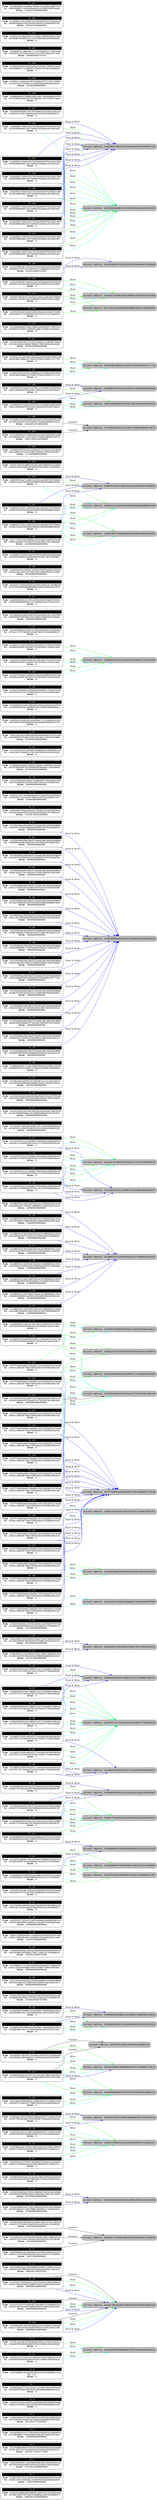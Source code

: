 digraph G {
	graph [fontsize=30 labelloc="t" label="" splines=true overlap=false rankdir = "LR" ordering="in" ];
	port_tx0 [style = "filled"  shape = "Mrecord"  penwidth = 1  fillcolor = "white"  fontname = "Courier New"  label =<<table border="0" cellborder="0" cellpadding="3" bgcolor="white"><tr><td bgcolor="black" colspan="2"><font color="white">Tx_0</font></td></tr><tr><td bgcolor="white" colspan="2"><font color="black"><b>From: </b>0x645dC93B8d1DDfaD89027580C61d77D43B2E0440<br/><b>To: </b>0xF5bEC430576fF1b82e44DDB5a1C93F6F9d0884f3<br/><b>Value: </b>3556481410000000000</font></td></tr></table>>  ];
	port_tx1 [style = "filled"  shape = "Mrecord"  penwidth = 1  fillcolor = "white"  fontname = "Courier New"  label =<<table border="0" cellborder="0" cellpadding="3" bgcolor="white"><tr><td bgcolor="black" colspan="2"><font color="white">Tx_1</font></td></tr><tr><td bgcolor="white" colspan="2"><font color="black"><b>From: </b>0x66F7Bbf25c07e5D407A80010B0e9Ba96bF5A2A3E<br/><b>To: </b>0x9d2197AC1e58F3Ec1266A07B158aB2d683EA0699<br/><b>Value: </b>1295220000000000</font></td></tr></table>>  ];
	port_tx2 [style = "filled"  shape = "Mrecord"  penwidth = 1  fillcolor = "white"  fontname = "Courier New"  label =<<table border="0" cellborder="0" cellpadding="3" bgcolor="white"><tr><td bgcolor="black" colspan="2"><font color="white">Tx_2</font></td></tr><tr><td bgcolor="white" colspan="2"><font color="black"><b>From: </b>0xD144E30a0571AAF0d0C050070AC435debA461Fab<br/><b>To: </b>0x670F84f6Aa1A0367662fdcd23d96724D2454AD4c<br/><b>Value: </b>1971491152000000000</font></td></tr></table>>  ];
	port_tx3 [style = "filled"  shape = "Mrecord"  penwidth = 1  fillcolor = "white"  fontname = "Courier New"  label =<<table border="0" cellborder="0" cellpadding="3" bgcolor="white"><tr><td bgcolor="black" colspan="2"><font color="white">Tx_3</font></td></tr><tr><td bgcolor="white" colspan="2"><font color="black"><b>From: </b>0x18f6BB93069Af5051DC03eF00B65Db5b24EA9eB9<br/><b>To: </b>0x341160f135A76e16E0c9a9f8CbD19A15Cd8af872<br/><b>Value: </b>2284267734553774830</font></td></tr></table>>  ];
	port_tx4 [style = "filled"  shape = "Mrecord"  penwidth = 1  fillcolor = "white"  fontname = "Courier New"  label =<<table border="0" cellborder="0" cellpadding="3" bgcolor="white"><tr><td bgcolor="black" colspan="2"><font color="white">Tx_4</font></td></tr><tr><td bgcolor="white" colspan="2"><font color="black"><b>From: </b>0xe2eDd63af47677FB339e8d75830D2bccEB640F20<br/><b>To: </b>0x118B408B177dc83945DAce081B47da653c0e3d31<br/><b>Value: </b>19500000000000000</font></td></tr></table>>  ];
	port_tx5 [style = "filled"  shape = "Mrecord"  penwidth = 1  fillcolor = "white"  fontname = "Courier New"  label =<<table border="0" cellborder="0" cellpadding="3" bgcolor="white"><tr><td bgcolor="black" colspan="2"><font color="white">Tx_5</font></td></tr><tr><td bgcolor="white" colspan="2"><font color="black"><b>From: </b>0x00A430F94d733bf2886f6fa78f0C8163CBE4B120<br/><b>To: </b>0x3f5CE5FBFe3E9af3971dD833D26bA9b5C936f0bE<br/><b>Value: </b>387130167730350522</font></td></tr></table>>  ];
	port_tx6 [style = "filled"  shape = "Mrecord"  penwidth = 1  fillcolor = "white"  fontname = "Courier New"  label =<<table border="0" cellborder="0" cellpadding="3" bgcolor="white"><tr><td bgcolor="black" colspan="2"><font color="white">Tx_6</font></td></tr><tr><td bgcolor="white" colspan="2"><font color="black"><b>From: </b>0xe03c23519e18D64F144d2800E30E81B0065C48B5<br/><b>To: </b>0xB62132e35a6c13ee1EE0f84dC5d40bad8d815206<br/><b>Value: </b>0</font></td></tr></table>>  ];
	port_tx7 [style = "filled"  shape = "Mrecord"  penwidth = 1  fillcolor = "white"  fontname = "Courier New"  label =<<table border="0" cellborder="0" cellpadding="3" bgcolor="white"><tr><td bgcolor="black" colspan="2"><font color="white">Tx_7</font></td></tr><tr><td bgcolor="white" colspan="2"><font color="black"><b>From: </b>0x5Ae545e5ff142212Ca1c24746EC35d7054F5a228<br/><b>To: </b>0xF26893f89B23084C4C6216038D6eBDBE9e96C5cb<br/><b>Value: </b>0</font></td></tr></table>>  ];
	port_tx8 [style = "filled"  shape = "Mrecord"  penwidth = 1  fillcolor = "white"  fontname = "Courier New"  label =<<table border="0" cellborder="0" cellpadding="3" bgcolor="white"><tr><td bgcolor="black" colspan="2"><font color="white">Tx_8</font></td></tr><tr><td bgcolor="white" colspan="2"><font color="black"><b>From: </b>0x521dB06bF657Ed1D6C98553A70319a8DdBAc75A3<br/><b>To: </b>nil<br/><b>Value: </b>0</font></td></tr></table>>  ];
	port_tx9 [style = "filled"  shape = "Mrecord"  penwidth = 1  fillcolor = "white"  fontname = "Courier New"  label =<<table border="0" cellborder="0" cellpadding="3" bgcolor="white"><tr><td bgcolor="black" colspan="2"><font color="white">Tx_9</font></td></tr><tr><td bgcolor="white" colspan="2"><font color="black"><b>From: </b>0x3f6735439874F4AC8D9a5593011A7E07CAe6F611<br/><b>To: </b>0xDa605fD5E003E6dE0F33f6474080623FA6483E3e<br/><b>Value: </b>0</font></td></tr></table>>  ];
	port_tx10 [style = "filled"  shape = "Mrecord"  penwidth = 1  fillcolor = "white"  fontname = "Courier New"  label =<<table border="0" cellborder="0" cellpadding="3" bgcolor="white"><tr><td bgcolor="black" colspan="2"><font color="white">Tx_10</font></td></tr><tr><td bgcolor="white" colspan="2"><font color="black"><b>From: </b>0x44586170568e6C01ceb2478dF91A16B3d30BD4Cc<br/><b>To: </b>0xA22c1B5320108C19dB53f58241Fd64b105562296<br/><b>Value: </b>80000000000000000</font></td></tr></table>>  ];
	port_tx11 [style = "filled"  shape = "Mrecord"  penwidth = 1  fillcolor = "white"  fontname = "Courier New"  label =<<table border="0" cellborder="0" cellpadding="3" bgcolor="white"><tr><td bgcolor="black" colspan="2"><font color="white">Tx_11</font></td></tr><tr><td bgcolor="white" colspan="2"><font color="black"><b>From: </b>0xE19217c6fcb54447c9b22Df314847e8b7e87Ac7A<br/><b>To: </b>0xDa605fD5E003E6dE0F33f6474080623FA6483E3e<br/><b>Value: </b>0</font></td></tr></table>>  ];
	port_tx12 [style = "filled"  shape = "Mrecord"  penwidth = 1  fillcolor = "white"  fontname = "Courier New"  label =<<table border="0" cellborder="0" cellpadding="3" bgcolor="white"><tr><td bgcolor="black" colspan="2"><font color="white">Tx_12</font></td></tr><tr><td bgcolor="white" colspan="2"><font color="black"><b>From: </b>0xC94eBB328aC25b95DB0E0AA968371885Fa516215<br/><b>To: </b>0x68532e4079BE89b0193109A6a8e2838C72ea1df5<br/><b>Value: </b>86842857465252201</font></td></tr></table>>  ];
	port_tx13 [style = "filled"  shape = "Mrecord"  penwidth = 1  fillcolor = "white"  fontname = "Courier New"  label =<<table border="0" cellborder="0" cellpadding="3" bgcolor="white"><tr><td bgcolor="black" colspan="2"><font color="white">Tx_13</font></td></tr><tr><td bgcolor="white" colspan="2"><font color="black"><b>From: </b>0xE933d88C630b8f0A2a9409570DCe2f3Cc10AF028<br/><b>To: </b>0x8aF3c7b7Fe00476ba3C8F40cD013e41278138F06<br/><b>Value: </b>1843380000000000</font></td></tr></table>>  ];
	port_tx14 [style = "filled"  shape = "Mrecord"  penwidth = 1  fillcolor = "white"  fontname = "Courier New"  label =<<table border="0" cellborder="0" cellpadding="3" bgcolor="white"><tr><td bgcolor="black" colspan="2"><font color="white">Tx_14</font></td></tr><tr><td bgcolor="white" colspan="2"><font color="black"><b>From: </b>0x1e6B1a2D1F9254a98944030Ac40Da12bB492b1e0<br/><b>To: </b>0x8aF3c7b7Fe00476ba3C8F40cD013e41278138F06<br/><b>Value: </b>1843380000000000</font></td></tr></table>>  ];
	port_tx15 [style = "filled"  shape = "Mrecord"  penwidth = 1  fillcolor = "white"  fontname = "Courier New"  label =<<table border="0" cellborder="0" cellpadding="3" bgcolor="white"><tr><td bgcolor="black" colspan="2"><font color="white">Tx_15</font></td></tr><tr><td bgcolor="white" colspan="2"><font color="black"><b>From: </b>0x59a5208B32e627891C389EbafC644145224006E8<br/><b>To: </b>0x5695eFbCF8B9Df02Da375d810dEc482Cc8F13ACB<br/><b>Value: </b>624100000000000000</font></td></tr></table>>  ];
	port_tx16 [style = "filled"  shape = "Mrecord"  penwidth = 1  fillcolor = "white"  fontname = "Courier New"  label =<<table border="0" cellborder="0" cellpadding="3" bgcolor="white"><tr><td bgcolor="black" colspan="2"><font color="white">Tx_16</font></td></tr><tr><td bgcolor="white" colspan="2"><font color="black"><b>From: </b>0x59a5208B32e627891C389EbafC644145224006E8<br/><b>To: </b>0x53F618B3a67c63b79BBb78Dd586cCc2c625b1b14<br/><b>Value: </b>287800000000000000</font></td></tr></table>>  ];
	port_tx17 [style = "filled"  shape = "Mrecord"  penwidth = 1  fillcolor = "white"  fontname = "Courier New"  label =<<table border="0" cellborder="0" cellpadding="3" bgcolor="white"><tr><td bgcolor="black" colspan="2"><font color="white">Tx_17</font></td></tr><tr><td bgcolor="white" colspan="2"><font color="black"><b>From: </b>0xBCA8aE59e103485908cEe8349891588Ad10b3C31<br/><b>To: </b>0x8aF3c7b7Fe00476ba3C8F40cD013e41278138F06<br/><b>Value: </b>1854740000000000</font></td></tr></table>>  ];
	port_tx18 [style = "filled"  shape = "Mrecord"  penwidth = 1  fillcolor = "white"  fontname = "Courier New"  label =<<table border="0" cellborder="0" cellpadding="3" bgcolor="white"><tr><td bgcolor="black" colspan="2"><font color="white">Tx_18</font></td></tr><tr><td bgcolor="white" colspan="2"><font color="black"><b>From: </b>0x00000000C0293c8cA34Dac9BCC0F953532D34e4d<br/><b>To: </b>0xD1CEeeeee83F8bCF3BEDad437202b6154E9F5405<br/><b>Value: </b>0</font></td></tr></table>>  ];
	port_tx19 [style = "filled"  shape = "Mrecord"  penwidth = 1  fillcolor = "white"  fontname = "Courier New"  label =<<table border="0" cellborder="0" cellpadding="3" bgcolor="white"><tr><td bgcolor="black" colspan="2"><font color="white">Tx_19</font></td></tr><tr><td bgcolor="white" colspan="2"><font color="black"><b>From: </b>0x04F08133Ef1CC0db149888e8429C71265aA70780<br/><b>To: </b>0x4FE7fE8cDC69027819fd6d2E79499Ad04A1D0260<br/><b>Value: </b>0</font></td></tr></table>>  ];
	port_tx20 [style = "filled"  shape = "Mrecord"  penwidth = 1  fillcolor = "white"  fontname = "Courier New"  label =<<table border="0" cellborder="0" cellpadding="3" bgcolor="white"><tr><td bgcolor="black" colspan="2"><font color="white">Tx_20</font></td></tr><tr><td bgcolor="white" colspan="2"><font color="black"><b>From: </b>0x04F08133Ef1CC0db149888e8429C71265aA70780<br/><b>To: </b>0x8993e5b0A8785eBAd4D08a7EE611943e08a46D52<br/><b>Value: </b>0</font></td></tr></table>>  ];
	port_tx21 [style = "filled"  shape = "Mrecord"  penwidth = 1  fillcolor = "white"  fontname = "Courier New"  label =<<table border="0" cellborder="0" cellpadding="3" bgcolor="white"><tr><td bgcolor="black" colspan="2"><font color="white">Tx_21</font></td></tr><tr><td bgcolor="white" colspan="2"><font color="black"><b>From: </b>0x5fbB6aE3dc75559122B5Fd4931FDc590Cc90B1FA<br/><b>To: </b>0xdAC17F958D2ee523a2206206994597C13D831ec7<br/><b>Value: </b>0</font></td></tr></table>>  ];
	port_tx22 [style = "filled"  shape = "Mrecord"  penwidth = 1  fillcolor = "white"  fontname = "Courier New"  label =<<table border="0" cellborder="0" cellpadding="3" bgcolor="white"><tr><td bgcolor="black" colspan="2"><font color="white">Tx_22</font></td></tr><tr><td bgcolor="white" colspan="2"><font color="black"><b>From: </b>0xd33C0674dA79517322E601326CFEe113e8E0629d<br/><b>To: </b>0xa57Bd00134B2850B2a1c55860c9e9ea100fDd6CF<br/><b>Value: </b>0</font></td></tr></table>>  ];
	port_tx23 [style = "filled"  shape = "Mrecord"  penwidth = 1  fillcolor = "white"  fontname = "Courier New"  label =<<table border="0" cellborder="0" cellpadding="3" bgcolor="white"><tr><td bgcolor="black" colspan="2"><font color="white">Tx_23</font></td></tr><tr><td bgcolor="white" colspan="2"><font color="black"><b>From: </b>0x4685b93Ee8ABEa15e254609C74A6003B33acB314<br/><b>To: </b>0x3b0b89Bc54ecFc0c96AE8a99dc3aC54321B7162c<br/><b>Value: </b>0</font></td></tr></table>>  ];
	port_tx24 [style = "filled"  shape = "Mrecord"  penwidth = 1  fillcolor = "white"  fontname = "Courier New"  label =<<table border="0" cellborder="0" cellpadding="3" bgcolor="white"><tr><td bgcolor="black" colspan="2"><font color="white">Tx_24</font></td></tr><tr><td bgcolor="white" colspan="2"><font color="black"><b>From: </b>0x4685b93Ee8ABEa15e254609C74A6003B33acB314<br/><b>To: </b>0x3b0b89Bc54ecFc0c96AE8a99dc3aC54321B7162c<br/><b>Value: </b>0</font></td></tr></table>>  ];
	port_tx25 [style = "filled"  shape = "Mrecord"  penwidth = 1  fillcolor = "white"  fontname = "Courier New"  label =<<table border="0" cellborder="0" cellpadding="3" bgcolor="white"><tr><td bgcolor="black" colspan="2"><font color="white">Tx_25</font></td></tr><tr><td bgcolor="white" colspan="2"><font color="black"><b>From: </b>0x06e1fbF330245230362F0d0f0fEE405285dC2482<br/><b>To: </b>0xcD0D067B5699Cc57FF301c03EeEAF2ce93EdE9f6<br/><b>Value: </b>244356256067407000</font></td></tr></table>>  ];
	port_tx26 [style = "filled"  shape = "Mrecord"  penwidth = 1  fillcolor = "white"  fontname = "Courier New"  label =<<table border="0" cellborder="0" cellpadding="3" bgcolor="white"><tr><td bgcolor="black" colspan="2"><font color="white">Tx_26</font></td></tr><tr><td bgcolor="white" colspan="2"><font color="black"><b>From: </b>0xa714F8184a5E6b133CD92e6808C1d4bAb484BDAB<br/><b>To: </b>0x070fb19BE21C79ADC283c95505fc9eEc903F2873<br/><b>Value: </b>850000000000000000</font></td></tr></table>>  ];
	port_tx27 [style = "filled"  shape = "Mrecord"  penwidth = 1  fillcolor = "white"  fontname = "Courier New"  label =<<table border="0" cellborder="0" cellpadding="3" bgcolor="white"><tr><td bgcolor="black" colspan="2"><font color="white">Tx_27</font></td></tr><tr><td bgcolor="white" colspan="2"><font color="black"><b>From: </b>0x7e90E6C7cf145FCe5508d5A960a2D677bd022f92<br/><b>To: </b>0x5acc84a3e955Bdd76467d3348077d003f00fFB97<br/><b>Value: </b>200000000000000000</font></td></tr></table>>  ];
	port_tx28 [style = "filled"  shape = "Mrecord"  penwidth = 1  fillcolor = "white"  fontname = "Courier New"  label =<<table border="0" cellborder="0" cellpadding="3" bgcolor="white"><tr><td bgcolor="black" colspan="2"><font color="white">Tx_28</font></td></tr><tr><td bgcolor="white" colspan="2"><font color="black"><b>From: </b>0x08a20E438ab14391eb30d38a5854Db65A9F8A790<br/><b>To: </b>0xAc043B94438f6bB12708C27d0a372c55C8bBaa7b<br/><b>Value: </b>762699129589724588</font></td></tr></table>>  ];
	port_tx29 [style = "filled"  shape = "Mrecord"  penwidth = 1  fillcolor = "white"  fontname = "Courier New"  label =<<table border="0" cellborder="0" cellpadding="3" bgcolor="white"><tr><td bgcolor="black" colspan="2"><font color="white">Tx_29</font></td></tr><tr><td bgcolor="white" colspan="2"><font color="black"><b>From: </b>0xDbccC8D099ee02cce56080418e4B3d1FAD447a6E<br/><b>To: </b>0xDbccC8D099ee02cce56080418e4B3d1FAD447a6E<br/><b>Value: </b>16223755000000000</font></td></tr></table>>  ];
	port_tx30 [style = "filled"  shape = "Mrecord"  penwidth = 1  fillcolor = "white"  fontname = "Courier New"  label =<<table border="0" cellborder="0" cellpadding="3" bgcolor="white"><tr><td bgcolor="black" colspan="2"><font color="white">Tx_30</font></td></tr><tr><td bgcolor="white" colspan="2"><font color="black"><b>From: </b>0x6E510fC71E21d71C6Ffa3400De5ad1Bb5338F143<br/><b>To: </b>0x6e44c66F8506f4e3A25b733a28E7b49A305aF88b<br/><b>Value: </b>20000000000000000</font></td></tr></table>>  ];
	port_tx31 [style = "filled"  shape = "Mrecord"  penwidth = 1  fillcolor = "white"  fontname = "Courier New"  label =<<table border="0" cellborder="0" cellpadding="3" bgcolor="white"><tr><td bgcolor="black" colspan="2"><font color="white">Tx_31</font></td></tr><tr><td bgcolor="white" colspan="2"><font color="black"><b>From: </b>0x5728A8821B035d42e2fD9196AfFD70E896823218<br/><b>To: </b>0x9b62Ec1453cEa5Dde760AAf662048cA6eEB66E7f<br/><b>Value: </b>0</font></td></tr></table>>  ];
	port_tx32 [style = "filled"  shape = "Mrecord"  penwidth = 1  fillcolor = "white"  fontname = "Courier New"  label =<<table border="0" cellborder="0" cellpadding="3" bgcolor="white"><tr><td bgcolor="black" colspan="2"><font color="white">Tx_32</font></td></tr><tr><td bgcolor="white" colspan="2"><font color="black"><b>From: </b>0x604Df452158e7ddF3E44338308EdC079a953C9dA<br/><b>To: </b>0x0A1820f0ff7Dc9FCE0A4F0B589ee14DdAe88233C<br/><b>Value: </b>0</font></td></tr></table>>  ];
	port_tx33 [style = "filled"  shape = "Mrecord"  penwidth = 1  fillcolor = "white"  fontname = "Courier New"  label =<<table border="0" cellborder="0" cellpadding="3" bgcolor="white"><tr><td bgcolor="black" colspan="2"><font color="white">Tx_33</font></td></tr><tr><td bgcolor="white" colspan="2"><font color="black"><b>From: </b>0x340d693ED55d7bA167D184ea76Ea2Fd092a35BDc<br/><b>To: </b>0x0D8775F648430679A709E98d2b0Cb6250d2887EF<br/><b>Value: </b>0</font></td></tr></table>>  ];
	port_tx34 [style = "filled"  shape = "Mrecord"  penwidth = 1  fillcolor = "white"  fontname = "Courier New"  label =<<table border="0" cellborder="0" cellpadding="3" bgcolor="white"><tr><td bgcolor="black" colspan="2"><font color="white">Tx_34</font></td></tr><tr><td bgcolor="white" colspan="2"><font color="black"><b>From: </b>0x340d693ED55d7bA167D184ea76Ea2Fd092a35BDc<br/><b>To: </b>0x0D8775F648430679A709E98d2b0Cb6250d2887EF<br/><b>Value: </b>0</font></td></tr></table>>  ];
	port_tx35 [style = "filled"  shape = "Mrecord"  penwidth = 1  fillcolor = "white"  fontname = "Courier New"  label =<<table border="0" cellborder="0" cellpadding="3" bgcolor="white"><tr><td bgcolor="black" colspan="2"><font color="white">Tx_35</font></td></tr><tr><td bgcolor="white" colspan="2"><font color="black"><b>From: </b>0x340d693ED55d7bA167D184ea76Ea2Fd092a35BDc<br/><b>To: </b>0x0D8775F648430679A709E98d2b0Cb6250d2887EF<br/><b>Value: </b>0</font></td></tr></table>>  ];
	port_tx36 [style = "filled"  shape = "Mrecord"  penwidth = 1  fillcolor = "white"  fontname = "Courier New"  label =<<table border="0" cellborder="0" cellpadding="3" bgcolor="white"><tr><td bgcolor="black" colspan="2"><font color="white">Tx_36</font></td></tr><tr><td bgcolor="white" colspan="2"><font color="black"><b>From: </b>0xB364B4db2e46474B86F411E272e64B59c488e1Cc<br/><b>To: </b>0x1F3F677Ecc58F6A1F9e2CF410dF4776a8546b5DE<br/><b>Value: </b>0</font></td></tr></table>>  ];
	port_tx37 [style = "filled"  shape = "Mrecord"  penwidth = 1  fillcolor = "white"  fontname = "Courier New"  label =<<table border="0" cellborder="0" cellpadding="3" bgcolor="white"><tr><td bgcolor="black" colspan="2"><font color="white">Tx_37</font></td></tr><tr><td bgcolor="white" colspan="2"><font color="black"><b>From: </b>0xB364B4db2e46474B86F411E272e64B59c488e1Cc<br/><b>To: </b>0x1F3F677Ecc58F6A1F9e2CF410dF4776a8546b5DE<br/><b>Value: </b>0</font></td></tr></table>>  ];
	port_tx38 [style = "filled"  shape = "Mrecord"  penwidth = 1  fillcolor = "white"  fontname = "Courier New"  label =<<table border="0" cellborder="0" cellpadding="3" bgcolor="white"><tr><td bgcolor="black" colspan="2"><font color="white">Tx_38</font></td></tr><tr><td bgcolor="white" colspan="2"><font color="black"><b>From: </b>0xB364B4db2e46474B86F411E272e64B59c488e1Cc<br/><b>To: </b>0x1F3F677Ecc58F6A1F9e2CF410dF4776a8546b5DE<br/><b>Value: </b>0</font></td></tr></table>>  ];
	port_tx39 [style = "filled"  shape = "Mrecord"  penwidth = 1  fillcolor = "white"  fontname = "Courier New"  label =<<table border="0" cellborder="0" cellpadding="3" bgcolor="white"><tr><td bgcolor="black" colspan="2"><font color="white">Tx_39</font></td></tr><tr><td bgcolor="white" colspan="2"><font color="black"><b>From: </b>0xB364B4db2e46474B86F411E272e64B59c488e1Cc<br/><b>To: </b>0x1F3F677Ecc58F6A1F9e2CF410dF4776a8546b5DE<br/><b>Value: </b>0</font></td></tr></table>>  ];
	port_tx40 [style = "filled"  shape = "Mrecord"  penwidth = 1  fillcolor = "white"  fontname = "Courier New"  label =<<table border="0" cellborder="0" cellpadding="3" bgcolor="white"><tr><td bgcolor="black" colspan="2"><font color="white">Tx_40</font></td></tr><tr><td bgcolor="white" colspan="2"><font color="black"><b>From: </b>0xDA466bF1cE3C69dbeF918817305cF989A6353423<br/><b>To: </b>0x1636efBF0DC269c9e3D3f37D095c9C640a2d2412<br/><b>Value: </b>501250830000000000</font></td></tr></table>>  ];
	port_tx41 [style = "filled"  shape = "Mrecord"  penwidth = 1  fillcolor = "white"  fontname = "Courier New"  label =<<table border="0" cellborder="0" cellpadding="3" bgcolor="white"><tr><td bgcolor="black" colspan="2"><font color="white">Tx_41</font></td></tr><tr><td bgcolor="white" colspan="2"><font color="black"><b>From: </b>0xDA466bF1cE3C69dbeF918817305cF989A6353423<br/><b>To: </b>0x140C251FD91F6523401647B9bB2daBAD029523e3<br/><b>Value: </b>49716130000000000</font></td></tr></table>>  ];
	port_tx42 [style = "filled"  shape = "Mrecord"  penwidth = 1  fillcolor = "white"  fontname = "Courier New"  label =<<table border="0" cellborder="0" cellpadding="3" bgcolor="white"><tr><td bgcolor="black" colspan="2"><font color="white">Tx_42</font></td></tr><tr><td bgcolor="white" colspan="2"><font color="black"><b>From: </b>0x5952d82b5EDcd7AFE424C0C122a5D0d5Ff0FfA58<br/><b>To: </b>0x2d8Da965068e3553457CbFCB6a6fe17bb06D9F14<br/><b>Value: </b>215528850000000000</font></td></tr></table>>  ];
	port_tx43 [style = "filled"  shape = "Mrecord"  penwidth = 1  fillcolor = "white"  fontname = "Courier New"  label =<<table border="0" cellborder="0" cellpadding="3" bgcolor="white"><tr><td bgcolor="black" colspan="2"><font color="white">Tx_43</font></td></tr><tr><td bgcolor="white" colspan="2"><font color="black"><b>From: </b>0x6dB0000f379b4237633165f0225B2552CC8795F2<br/><b>To: </b>0x3F83C5F5E89F604883Ac2454edd287Abea343Ec2<br/><b>Value: </b>0</font></td></tr></table>>  ];
	port_tx44 [style = "filled"  shape = "Mrecord"  penwidth = 1  fillcolor = "white"  fontname = "Courier New"  label =<<table border="0" cellborder="0" cellpadding="3" bgcolor="white"><tr><td bgcolor="black" colspan="2"><font color="white">Tx_44</font></td></tr><tr><td bgcolor="white" colspan="2"><font color="black"><b>From: </b>0xedBbFb51C1Dbfda6Fd3aFee1970Bb86b401cD331<br/><b>To: </b>0x64abbA281772AC0Cc489008Cec84D87d86f1e120<br/><b>Value: </b>1200000000000000</font></td></tr></table>>  ];
	port_tx45 [style = "filled"  shape = "Mrecord"  penwidth = 1  fillcolor = "white"  fontname = "Courier New"  label =<<table border="0" cellborder="0" cellpadding="3" bgcolor="white"><tr><td bgcolor="black" colspan="2"><font color="white">Tx_45</font></td></tr><tr><td bgcolor="white" colspan="2"><font color="black"><b>From: </b>0xedBbFb51C1Dbfda6Fd3aFee1970Bb86b401cD331<br/><b>To: </b>0x434315065379BED28b69C4a08569dA8c89d57Aa6<br/><b>Value: </b>1200000000000000</font></td></tr></table>>  ];
	port_tx46 [style = "filled"  shape = "Mrecord"  penwidth = 1  fillcolor = "white"  fontname = "Courier New"  label =<<table border="0" cellborder="0" cellpadding="3" bgcolor="white"><tr><td bgcolor="black" colspan="2"><font color="white">Tx_46</font></td></tr><tr><td bgcolor="white" colspan="2"><font color="black"><b>From: </b>0xedBbFb51C1Dbfda6Fd3aFee1970Bb86b401cD331<br/><b>To: </b>0xAcbd91042a577231b2cE17Bd015bD6155690bb51<br/><b>Value: </b>1200000000000000</font></td></tr></table>>  ];
	port_tx47 [style = "filled"  shape = "Mrecord"  penwidth = 1  fillcolor = "white"  fontname = "Courier New"  label =<<table border="0" cellborder="0" cellpadding="3" bgcolor="white"><tr><td bgcolor="black" colspan="2"><font color="white">Tx_47</font></td></tr><tr><td bgcolor="white" colspan="2"><font color="black"><b>From: </b>0xedBbFb51C1Dbfda6Fd3aFee1970Bb86b401cD331<br/><b>To: </b>0x23A7af670567F98F054b417DE3b6b0A1ecaBD2BD<br/><b>Value: </b>1200000000000000</font></td></tr></table>>  ];
	port_tx48 [style = "filled"  shape = "Mrecord"  penwidth = 1  fillcolor = "white"  fontname = "Courier New"  label =<<table border="0" cellborder="0" cellpadding="3" bgcolor="white"><tr><td bgcolor="black" colspan="2"><font color="white">Tx_48</font></td></tr><tr><td bgcolor="white" colspan="2"><font color="black"><b>From: </b>0xedBbFb51C1Dbfda6Fd3aFee1970Bb86b401cD331<br/><b>To: </b>0x5C5408337A55691863f4b80Ae83dCF87a20E58bd<br/><b>Value: </b>1200000000000000</font></td></tr></table>>  ];
	port_tx49 [style = "filled"  shape = "Mrecord"  penwidth = 1  fillcolor = "white"  fontname = "Courier New"  label =<<table border="0" cellborder="0" cellpadding="3" bgcolor="white"><tr><td bgcolor="black" colspan="2"><font color="white">Tx_49</font></td></tr><tr><td bgcolor="white" colspan="2"><font color="black"><b>From: </b>0xedBbFb51C1Dbfda6Fd3aFee1970Bb86b401cD331<br/><b>To: </b>0x8De03B8205bEdB7B229edd173739A907Ab627D29<br/><b>Value: </b>1200000000000000</font></td></tr></table>>  ];
	port_tx50 [style = "filled"  shape = "Mrecord"  penwidth = 1  fillcolor = "white"  fontname = "Courier New"  label =<<table border="0" cellborder="0" cellpadding="3" bgcolor="white"><tr><td bgcolor="black" colspan="2"><font color="white">Tx_50</font></td></tr><tr><td bgcolor="white" colspan="2"><font color="black"><b>From: </b>0xedBbFb51C1Dbfda6Fd3aFee1970Bb86b401cD331<br/><b>To: </b>0xdA6654E904E21aefb37a5801B95936d4B709ce81<br/><b>Value: </b>1200000000000000</font></td></tr></table>>  ];
	port_tx51 [style = "filled"  shape = "Mrecord"  penwidth = 1  fillcolor = "white"  fontname = "Courier New"  label =<<table border="0" cellborder="0" cellpadding="3" bgcolor="white"><tr><td bgcolor="black" colspan="2"><font color="white">Tx_51</font></td></tr><tr><td bgcolor="white" colspan="2"><font color="black"><b>From: </b>0xedBbFb51C1Dbfda6Fd3aFee1970Bb86b401cD331<br/><b>To: </b>0x43cdB24FDd0C0fe5b3f8252470d47Db590405f82<br/><b>Value: </b>1200000000000000</font></td></tr></table>>  ];
	port_tx52 [style = "filled"  shape = "Mrecord"  penwidth = 1  fillcolor = "white"  fontname = "Courier New"  label =<<table border="0" cellborder="0" cellpadding="3" bgcolor="white"><tr><td bgcolor="black" colspan="2"><font color="white">Tx_52</font></td></tr><tr><td bgcolor="white" colspan="2"><font color="black"><b>From: </b>0x21b252fE41113193B027d26dd3B812D9BA28dfdf<br/><b>To: </b>0xA31B1767e09f842ECFd4bc471Fe44F830E3891AA<br/><b>Value: </b>0</font></td></tr></table>>  ];
	port_tx53 [style = "filled"  shape = "Mrecord"  penwidth = 1  fillcolor = "white"  fontname = "Courier New"  label =<<table border="0" cellborder="0" cellpadding="3" bgcolor="white"><tr><td bgcolor="black" colspan="2"><font color="white">Tx_53</font></td></tr><tr><td bgcolor="white" colspan="2"><font color="black"><b>From: </b>0x21b252fE41113193B027d26dd3B812D9BA28dfdf<br/><b>To: </b>0xA31B1767e09f842ECFd4bc471Fe44F830E3891AA<br/><b>Value: </b>0</font></td></tr></table>>  ];
	port_tx54 [style = "filled"  shape = "Mrecord"  penwidth = 1  fillcolor = "white"  fontname = "Courier New"  label =<<table border="0" cellborder="0" cellpadding="3" bgcolor="white"><tr><td bgcolor="black" colspan="2"><font color="white">Tx_54</font></td></tr><tr><td bgcolor="white" colspan="2"><font color="black"><b>From: </b>0x21b252fE41113193B027d26dd3B812D9BA28dfdf<br/><b>To: </b>0xA31B1767e09f842ECFd4bc471Fe44F830E3891AA<br/><b>Value: </b>0</font></td></tr></table>>  ];
	port_tx55 [style = "filled"  shape = "Mrecord"  penwidth = 1  fillcolor = "white"  fontname = "Courier New"  label =<<table border="0" cellborder="0" cellpadding="3" bgcolor="white"><tr><td bgcolor="black" colspan="2"><font color="white">Tx_55</font></td></tr><tr><td bgcolor="white" colspan="2"><font color="black"><b>From: </b>0x21b252fE41113193B027d26dd3B812D9BA28dfdf<br/><b>To: </b>0xA31B1767e09f842ECFd4bc471Fe44F830E3891AA<br/><b>Value: </b>0</font></td></tr></table>>  ];
	port_tx56 [style = "filled"  shape = "Mrecord"  penwidth = 1  fillcolor = "white"  fontname = "Courier New"  label =<<table border="0" cellborder="0" cellpadding="3" bgcolor="white"><tr><td bgcolor="black" colspan="2"><font color="white">Tx_56</font></td></tr><tr><td bgcolor="white" colspan="2"><font color="black"><b>From: </b>0x1f926CD73033EDe1D86219fc7CF6a39600106A4d<br/><b>To: </b>0xc9AfEecc19DA3522802512CC4599A2410eD6C32d<br/><b>Value: </b>1000000000000000</font></td></tr></table>>  ];
	port_tx57 [style = "filled"  shape = "Mrecord"  penwidth = 1  fillcolor = "white"  fontname = "Courier New"  label =<<table border="0" cellborder="0" cellpadding="3" bgcolor="white"><tr><td bgcolor="black" colspan="2"><font color="white">Tx_57</font></td></tr><tr><td bgcolor="white" colspan="2"><font color="black"><b>From: </b>0x4cb22d2FC554540705629b7bA2a3b0Cf4BaF0CfB<br/><b>To: </b>0xcB1e5900890DBedc5c4608ED889e807897424078<br/><b>Value: </b>100000000000000000</font></td></tr></table>>  ];
	port_tx58 [style = "filled"  shape = "Mrecord"  penwidth = 1  fillcolor = "white"  fontname = "Courier New"  label =<<table border="0" cellborder="0" cellpadding="3" bgcolor="white"><tr><td bgcolor="black" colspan="2"><font color="white">Tx_58</font></td></tr><tr><td bgcolor="white" colspan="2"><font color="black"><b>From: </b>0xC44eFbA1aC064B4d9C6Da762807aFa42d7fD820E<br/><b>To: </b>0xde16281000631DD23E550BbfA9be1c06FAcD9Aad<br/><b>Value: </b>150000000000000000</font></td></tr></table>>  ];
	port_tx59 [style = "filled"  shape = "Mrecord"  penwidth = 1  fillcolor = "white"  fontname = "Courier New"  label =<<table border="0" cellborder="0" cellpadding="3" bgcolor="white"><tr><td bgcolor="black" colspan="2"><font color="white">Tx_59</font></td></tr><tr><td bgcolor="white" colspan="2"><font color="black"><b>From: </b>0xC9B1edae49550F2d729E5007C2112c34d1AA322c<br/><b>To: </b>0x8158550FdA80a6881B90BC494b571826eb793E1e<br/><b>Value: </b>52676630000000000</font></td></tr></table>>  ];
	port_tx60 [style = "filled"  shape = "Mrecord"  penwidth = 1  fillcolor = "white"  fontname = "Courier New"  label =<<table border="0" cellborder="0" cellpadding="3" bgcolor="white"><tr><td bgcolor="black" colspan="2"><font color="white">Tx_60</font></td></tr><tr><td bgcolor="white" colspan="2"><font color="black"><b>From: </b>0xd0808Da05cc71a9F308D330bC9c5C81Bbc26FC59<br/><b>To: </b>0xA0b86991c6218b36c1d19D4a2e9Eb0cE3606eB48<br/><b>Value: </b>0</font></td></tr></table>>  ];
	port_tx61 [style = "filled"  shape = "Mrecord"  penwidth = 1  fillcolor = "white"  fontname = "Courier New"  label =<<table border="0" cellborder="0" cellpadding="3" bgcolor="white"><tr><td bgcolor="black" colspan="2"><font color="white">Tx_61</font></td></tr><tr><td bgcolor="white" colspan="2"><font color="black"><b>From: </b>0x3f865800a2E8C8Ab3f22e0Ab10B7aD9A3684B09e<br/><b>To: </b>0x629987138d55d9B068d8f6Bb673e7E248a00DF3e<br/><b>Value: </b>500000000000000</font></td></tr></table>>  ];
	port_tx62 [style = "filled"  shape = "Mrecord"  penwidth = 1  fillcolor = "white"  fontname = "Courier New"  label =<<table border="0" cellborder="0" cellpadding="3" bgcolor="white"><tr><td bgcolor="black" colspan="2"><font color="white">Tx_62</font></td></tr><tr><td bgcolor="white" colspan="2"><font color="black"><b>From: </b>0x3f865800a2E8C8Ab3f22e0Ab10B7aD9A3684B09e<br/><b>To: </b>0x09080044d9Fd0AAE4e2cf9479bdb46C9EB5dfEE3<br/><b>Value: </b>500000000000000</font></td></tr></table>>  ];
	port_tx63 [style = "filled"  shape = "Mrecord"  penwidth = 1  fillcolor = "white"  fontname = "Courier New"  label =<<table border="0" cellborder="0" cellpadding="3" bgcolor="white"><tr><td bgcolor="black" colspan="2"><font color="white">Tx_63</font></td></tr><tr><td bgcolor="white" colspan="2"><font color="black"><b>From: </b>0x3f865800a2E8C8Ab3f22e0Ab10B7aD9A3684B09e<br/><b>To: </b>0xe148df38109dC04761F0398A5b1f4E70F6Ab0fDe<br/><b>Value: </b>500000000000000</font></td></tr></table>>  ];
	port_tx64 [style = "filled"  shape = "Mrecord"  penwidth = 1  fillcolor = "white"  fontname = "Courier New"  label =<<table border="0" cellborder="0" cellpadding="3" bgcolor="white"><tr><td bgcolor="black" colspan="2"><font color="white">Tx_64</font></td></tr><tr><td bgcolor="white" colspan="2"><font color="black"><b>From: </b>0x3f865800a2E8C8Ab3f22e0Ab10B7aD9A3684B09e<br/><b>To: </b>0x9B57Dd421f4acC8934e472F022388293F2aDf6b9<br/><b>Value: </b>500000000000000</font></td></tr></table>>  ];
	port_tx65 [style = "filled"  shape = "Mrecord"  penwidth = 1  fillcolor = "white"  fontname = "Courier New"  label =<<table border="0" cellborder="0" cellpadding="3" bgcolor="white"><tr><td bgcolor="black" colspan="2"><font color="white">Tx_65</font></td></tr><tr><td bgcolor="white" colspan="2"><font color="black"><b>From: </b>0x3f865800a2E8C8Ab3f22e0Ab10B7aD9A3684B09e<br/><b>To: </b>0x0c4c7E0F914CD37ADE31874fCB7C2b4D9305b6Bf<br/><b>Value: </b>500000000000000</font></td></tr></table>>  ];
	port_tx66 [style = "filled"  shape = "Mrecord"  penwidth = 1  fillcolor = "white"  fontname = "Courier New"  label =<<table border="0" cellborder="0" cellpadding="3" bgcolor="white"><tr><td bgcolor="black" colspan="2"><font color="white">Tx_66</font></td></tr><tr><td bgcolor="white" colspan="2"><font color="black"><b>From: </b>0x3f865800a2E8C8Ab3f22e0Ab10B7aD9A3684B09e<br/><b>To: </b>0xcA6a7b00856bc00952E9A83CA3B9b9089BB74898<br/><b>Value: </b>500000000000000</font></td></tr></table>>  ];
	port_tx67 [style = "filled"  shape = "Mrecord"  penwidth = 1  fillcolor = "white"  fontname = "Courier New"  label =<<table border="0" cellborder="0" cellpadding="3" bgcolor="white"><tr><td bgcolor="black" colspan="2"><font color="white">Tx_67</font></td></tr><tr><td bgcolor="white" colspan="2"><font color="black"><b>From: </b>0x3f865800a2E8C8Ab3f22e0Ab10B7aD9A3684B09e<br/><b>To: </b>0x51c28a73db4aCBc98530d3448fD2A13fe0b9e8ad<br/><b>Value: </b>500000000000000</font></td></tr></table>>  ];
	port_tx68 [style = "filled"  shape = "Mrecord"  penwidth = 1  fillcolor = "white"  fontname = "Courier New"  label =<<table border="0" cellborder="0" cellpadding="3" bgcolor="white"><tr><td bgcolor="black" colspan="2"><font color="white">Tx_68</font></td></tr><tr><td bgcolor="white" colspan="2"><font color="black"><b>From: </b>0x3f865800a2E8C8Ab3f22e0Ab10B7aD9A3684B09e<br/><b>To: </b>0x7B073B4DEa1f5B2697F4872f35827BFFa62afc3a<br/><b>Value: </b>500000000000000</font></td></tr></table>>  ];
	port_tx69 [style = "filled"  shape = "Mrecord"  penwidth = 1  fillcolor = "white"  fontname = "Courier New"  label =<<table border="0" cellborder="0" cellpadding="3" bgcolor="white"><tr><td bgcolor="black" colspan="2"><font color="white">Tx_69</font></td></tr><tr><td bgcolor="white" colspan="2"><font color="black"><b>From: </b>0x3f865800a2E8C8Ab3f22e0Ab10B7aD9A3684B09e<br/><b>To: </b>0xA9b19B0D08c177B3FD3De0F15D2b17aFBDcd812F<br/><b>Value: </b>500000000000000</font></td></tr></table>>  ];
	port_tx70 [style = "filled"  shape = "Mrecord"  penwidth = 1  fillcolor = "white"  fontname = "Courier New"  label =<<table border="0" cellborder="0" cellpadding="3" bgcolor="white"><tr><td bgcolor="black" colspan="2"><font color="white">Tx_70</font></td></tr><tr><td bgcolor="white" colspan="2"><font color="black"><b>From: </b>0x3f865800a2E8C8Ab3f22e0Ab10B7aD9A3684B09e<br/><b>To: </b>0x992549e186cfB1D24fFbB5602800b7A83d7d8bb6<br/><b>Value: </b>500000000000000</font></td></tr></table>>  ];
	port_tx71 [style = "filled"  shape = "Mrecord"  penwidth = 1  fillcolor = "white"  fontname = "Courier New"  label =<<table border="0" cellborder="0" cellpadding="3" bgcolor="white"><tr><td bgcolor="black" colspan="2"><font color="white">Tx_71</font></td></tr><tr><td bgcolor="white" colspan="2"><font color="black"><b>From: </b>0x3f865800a2E8C8Ab3f22e0Ab10B7aD9A3684B09e<br/><b>To: </b>0x33C166E06FA08126d846C36fb9eaB0917Df77c8e<br/><b>Value: </b>500000000000000</font></td></tr></table>>  ];
	port_tx72 [style = "filled"  shape = "Mrecord"  penwidth = 1  fillcolor = "white"  fontname = "Courier New"  label =<<table border="0" cellborder="0" cellpadding="3" bgcolor="white"><tr><td bgcolor="black" colspan="2"><font color="white">Tx_72</font></td></tr><tr><td bgcolor="white" colspan="2"><font color="black"><b>From: </b>0x3f865800a2E8C8Ab3f22e0Ab10B7aD9A3684B09e<br/><b>To: </b>0xa9BcfD1A9769eC9222f71608EfB0400a5Db3A0C4<br/><b>Value: </b>500000000000000</font></td></tr></table>>  ];
	port_tx73 [style = "filled"  shape = "Mrecord"  penwidth = 1  fillcolor = "white"  fontname = "Courier New"  label =<<table border="0" cellborder="0" cellpadding="3" bgcolor="white"><tr><td bgcolor="black" colspan="2"><font color="white">Tx_73</font></td></tr><tr><td bgcolor="white" colspan="2"><font color="black"><b>From: </b>0x3f865800a2E8C8Ab3f22e0Ab10B7aD9A3684B09e<br/><b>To: </b>0xA5b5459a2cC61265362aC94c1BE78A6f4BC82515<br/><b>Value: </b>500000000000000</font></td></tr></table>>  ];
	port_tx74 [style = "filled"  shape = "Mrecord"  penwidth = 1  fillcolor = "white"  fontname = "Courier New"  label =<<table border="0" cellborder="0" cellpadding="3" bgcolor="white"><tr><td bgcolor="black" colspan="2"><font color="white">Tx_74</font></td></tr><tr><td bgcolor="white" colspan="2"><font color="black"><b>From: </b>0x3f865800a2E8C8Ab3f22e0Ab10B7aD9A3684B09e<br/><b>To: </b>0x88eCb0B2e98BeA27f3Ac30a7a4Bf85f513F1a039<br/><b>Value: </b>500000000000000</font></td></tr></table>>  ];
	port_tx75 [style = "filled"  shape = "Mrecord"  penwidth = 1  fillcolor = "white"  fontname = "Courier New"  label =<<table border="0" cellborder="0" cellpadding="3" bgcolor="white"><tr><td bgcolor="black" colspan="2"><font color="white">Tx_75</font></td></tr><tr><td bgcolor="white" colspan="2"><font color="black"><b>From: </b>0x3f865800a2E8C8Ab3f22e0Ab10B7aD9A3684B09e<br/><b>To: </b>0x6d8d70C7210d5C4d7Eb98Eb1e23B3350Ec5aE7a3<br/><b>Value: </b>500000000000000</font></td></tr></table>>  ];
	port_tx76 [style = "filled"  shape = "Mrecord"  penwidth = 1  fillcolor = "white"  fontname = "Courier New"  label =<<table border="0" cellborder="0" cellpadding="3" bgcolor="white"><tr><td bgcolor="black" colspan="2"><font color="white">Tx_76</font></td></tr><tr><td bgcolor="white" colspan="2"><font color="black"><b>From: </b>0x3f865800a2E8C8Ab3f22e0Ab10B7aD9A3684B09e<br/><b>To: </b>0x5080Fb0df55AE195690E40942859110F620c874e<br/><b>Value: </b>500000000000000</font></td></tr></table>>  ];
	port_tx77 [style = "filled"  shape = "Mrecord"  penwidth = 1  fillcolor = "white"  fontname = "Courier New"  label =<<table border="0" cellborder="0" cellpadding="3" bgcolor="white"><tr><td bgcolor="black" colspan="2"><font color="white">Tx_77</font></td></tr><tr><td bgcolor="white" colspan="2"><font color="black"><b>From: </b>0x0D44bD733Aea42EaCaC789aB1F4F76dF38Ef9947<br/><b>To: </b>0xA2801EbebFdCb7A2bfEa59e3204B1f44fA56E44d<br/><b>Value: </b>2129367438423800000</font></td></tr></table>>  ];
	port_tx78 [style = "filled"  shape = "Mrecord"  penwidth = 1  fillcolor = "white"  fontname = "Courier New"  label =<<table border="0" cellborder="0" cellpadding="3" bgcolor="white"><tr><td bgcolor="black" colspan="2"><font color="white">Tx_78</font></td></tr><tr><td bgcolor="white" colspan="2"><font color="black"><b>From: </b>0x80122707c44eA95580d645f3d3e8f18A10fe0b75<br/><b>To: </b>0x443339175e24d1877d897d120f4544aA808f22ff<br/><b>Value: </b>31000000000000000</font></td></tr></table>>  ];
	port_tx79 [style = "filled"  shape = "Mrecord"  penwidth = 1  fillcolor = "white"  fontname = "Courier New"  label =<<table border="0" cellborder="0" cellpadding="3" bgcolor="white"><tr><td bgcolor="black" colspan="2"><font color="white">Tx_79</font></td></tr><tr><td bgcolor="white" colspan="2"><font color="black"><b>From: </b>0x1b1f98A3d9cba02D7FAd8A6807Cf80CE56Eafe68<br/><b>To: </b>0xbCF935D206Ca32929e1b887a07Ed240f0D8CCD22<br/><b>Value: </b>30000000000000000</font></td></tr></table>>  ];
	port_tx80 [style = "filled"  shape = "Mrecord"  penwidth = 1  fillcolor = "white"  fontname = "Courier New"  label =<<table border="0" cellborder="0" cellpadding="3" bgcolor="white"><tr><td bgcolor="black" colspan="2"><font color="white">Tx_80</font></td></tr><tr><td bgcolor="white" colspan="2"><font color="black"><b>From: </b>0x2EB8501A618cfeA981FD8b5ae7186938F15429a9<br/><b>To: </b>0xe7E48dF926E419796d0658F9060b0111D038FB5d<br/><b>Value: </b>347394582000000000</font></td></tr></table>>  ];
	port_tx81 [style = "filled"  shape = "Mrecord"  penwidth = 1  fillcolor = "white"  fontname = "Courier New"  label =<<table border="0" cellborder="0" cellpadding="3" bgcolor="white"><tr><td bgcolor="black" colspan="2"><font color="white">Tx_81</font></td></tr><tr><td bgcolor="white" colspan="2"><font color="black"><b>From: </b>0x7b25815f62fe48fAB7143EDCDbC48d8B0469c343<br/><b>To: </b>0x8d12A197cB00D4747a1fe03395095ce2A5CC6819<br/><b>Value: </b>0</font></td></tr></table>>  ];
	port_tx82 [style = "filled"  shape = "Mrecord"  penwidth = 1  fillcolor = "white"  fontname = "Courier New"  label =<<table border="0" cellborder="0" cellpadding="3" bgcolor="white"><tr><td bgcolor="black" colspan="2"><font color="white">Tx_82</font></td></tr><tr><td bgcolor="white" colspan="2"><font color="black"><b>From: </b>0x416FE198636f746C4F59933735Bb9CC9eE5aC370<br/><b>To: </b>0x1985365e9f78359a9B6AD760e32412f4a445E862<br/><b>Value: </b>0</font></td></tr></table>>  ];
	port_tx83 [style = "filled"  shape = "Mrecord"  penwidth = 1  fillcolor = "white"  fontname = "Courier New"  label =<<table border="0" cellborder="0" cellpadding="3" bgcolor="white"><tr><td bgcolor="black" colspan="2"><font color="white">Tx_83</font></td></tr><tr><td bgcolor="white" colspan="2"><font color="black"><b>From: </b>0x9414Ece2b75495b3B2982D504698D7557b16c608<br/><b>To: </b>0x898D53fFA7b26F1252E7a623BaC278bf824209B0<br/><b>Value: </b>633232020000000000</font></td></tr></table>>  ];
	port_tx84 [style = "filled"  shape = "Mrecord"  penwidth = 1  fillcolor = "white"  fontname = "Courier New"  label =<<table border="0" cellborder="0" cellpadding="3" bgcolor="white"><tr><td bgcolor="black" colspan="2"><font color="white">Tx_84</font></td></tr><tr><td bgcolor="white" colspan="2"><font color="black"><b>From: </b>0x108E87355DF5db3507C723eebe053b46063B3531<br/><b>To: </b>0x1F3F677Ecc58F6A1F9e2CF410dF4776a8546b5DE<br/><b>Value: </b>0</font></td></tr></table>>  ];
	port_tx85 [style = "filled"  shape = "Mrecord"  penwidth = 1  fillcolor = "white"  fontname = "Courier New"  label =<<table border="0" cellborder="0" cellpadding="3" bgcolor="white"><tr><td bgcolor="black" colspan="2"><font color="white">Tx_85</font></td></tr><tr><td bgcolor="white" colspan="2"><font color="black"><b>From: </b>0x108E87355DF5db3507C723eebe053b46063B3531<br/><b>To: </b>0x1F3F677Ecc58F6A1F9e2CF410dF4776a8546b5DE<br/><b>Value: </b>0</font></td></tr></table>>  ];
	port_tx86 [style = "filled"  shape = "Mrecord"  penwidth = 1  fillcolor = "white"  fontname = "Courier New"  label =<<table border="0" cellborder="0" cellpadding="3" bgcolor="white"><tr><td bgcolor="black" colspan="2"><font color="white">Tx_86</font></td></tr><tr><td bgcolor="white" colspan="2"><font color="black"><b>From: </b>0x108E87355DF5db3507C723eebe053b46063B3531<br/><b>To: </b>0x1F3F677Ecc58F6A1F9e2CF410dF4776a8546b5DE<br/><b>Value: </b>0</font></td></tr></table>>  ];
	port_tx87 [style = "filled"  shape = "Mrecord"  penwidth = 1  fillcolor = "white"  fontname = "Courier New"  label =<<table border="0" cellborder="0" cellpadding="3" bgcolor="white"><tr><td bgcolor="black" colspan="2"><font color="white">Tx_87</font></td></tr><tr><td bgcolor="white" colspan="2"><font color="black"><b>From: </b>0xD29A9137D73C0f470B2D0dAf610953c32a09dA57<br/><b>To: </b>0xdAC17F958D2ee523a2206206994597C13D831ec7<br/><b>Value: </b>0</font></td></tr></table>>  ];
	port_tx88 [style = "filled"  shape = "Mrecord"  penwidth = 1  fillcolor = "white"  fontname = "Courier New"  label =<<table border="0" cellborder="0" cellpadding="3" bgcolor="white"><tr><td bgcolor="black" colspan="2"><font color="white">Tx_88</font></td></tr><tr><td bgcolor="white" colspan="2"><font color="black"><b>From: </b>0xB304b2C3a38193cA82b566e77c4768B3491A1412<br/><b>To: </b>0xDc0aDe842De0d85B92a056396dE939002b8657DF<br/><b>Value: </b>0</font></td></tr></table>>  ];
	port_tx89 [style = "filled"  shape = "Mrecord"  penwidth = 1  fillcolor = "white"  fontname = "Courier New"  label =<<table border="0" cellborder="0" cellpadding="3" bgcolor="white"><tr><td bgcolor="black" colspan="2"><font color="white">Tx_89</font></td></tr><tr><td bgcolor="white" colspan="2"><font color="black"><b>From: </b>0x300d2D6c85FD11D965FEe308a243626CDae3fF48<br/><b>To: </b>0x4Cd988AfBad37289BAAf53C13e98E2BD46aAEa8c<br/><b>Value: </b>0</font></td></tr></table>>  ];
	port_tx90 [style = "filled"  shape = "Mrecord"  penwidth = 1  fillcolor = "white"  fontname = "Courier New"  label =<<table border="0" cellborder="0" cellpadding="3" bgcolor="white"><tr><td bgcolor="black" colspan="2"><font color="white">Tx_90</font></td></tr><tr><td bgcolor="white" colspan="2"><font color="black"><b>From: </b>0x4D2f8c3b4052aCA0360a50ae9B47cFC084cd1E28<br/><b>To: </b>0x82458d1C812D7c930Bb3229c9e159cbabD9AA8Cb<br/><b>Value: </b>0</font></td></tr></table>>  ];
	port_tx91 [style = "filled"  shape = "Mrecord"  penwidth = 1  fillcolor = "white"  fontname = "Courier New"  label =<<table border="0" cellborder="0" cellpadding="3" bgcolor="white"><tr><td bgcolor="black" colspan="2"><font color="white">Tx_91</font></td></tr><tr><td bgcolor="white" colspan="2"><font color="black"><b>From: </b>0xa5D2f7253Af066C88433194b4D7319F931F2e200<br/><b>To: </b>0x98AD263a95F1ab1AbFF41F4D44b07c3240251A0a<br/><b>Value: </b>0</font></td></tr></table>>  ];
	port_tx92 [style = "filled"  shape = "Mrecord"  penwidth = 1  fillcolor = "white"  fontname = "Courier New"  label =<<table border="0" cellborder="0" cellpadding="3" bgcolor="white"><tr><td bgcolor="black" colspan="2"><font color="white">Tx_92</font></td></tr><tr><td bgcolor="white" colspan="2"><font color="black"><b>From: </b>0x3a3355805181ba5752cB52CEBE8C95c0F3ED3d61<br/><b>To: </b>0xfa517cf8f786D4E41409af3822e70383A4DDB2C3<br/><b>Value: </b>0</font></td></tr></table>>  ];
	port_tx93 [style = "filled"  shape = "Mrecord"  penwidth = 1  fillcolor = "white"  fontname = "Courier New"  label =<<table border="0" cellborder="0" cellpadding="3" bgcolor="white"><tr><td bgcolor="black" colspan="2"><font color="white">Tx_93</font></td></tr><tr><td bgcolor="white" colspan="2"><font color="black"><b>From: </b>0xf895B3a1A8D5e1A852015Aa59dD128F1cD107BF0<br/><b>To: </b>0x8835020fdDACB4CCA937908ac509E2A9514b9e9d<br/><b>Value: </b>81000000000000000</font></td></tr></table>>  ];
	port_tx94 [style = "filled"  shape = "Mrecord"  penwidth = 1  fillcolor = "white"  fontname = "Courier New"  label =<<table border="0" cellborder="0" cellpadding="3" bgcolor="white"><tr><td bgcolor="black" colspan="2"><font color="white">Tx_94</font></td></tr><tr><td bgcolor="white" colspan="2"><font color="black"><b>From: </b>0xe6bE96A465dA17E812096213DeFD3Ba2937B82C7<br/><b>To: </b>0xf8A4d3a0B5859a24cd1320BA014ab17F623612e2<br/><b>Value: </b>0</font></td></tr></table>>  ];
	port_tx95 [style = "filled"  shape = "Mrecord"  penwidth = 1  fillcolor = "white"  fontname = "Courier New"  label =<<table border="0" cellborder="0" cellpadding="3" bgcolor="white"><tr><td bgcolor="black" colspan="2"><font color="white">Tx_95</font></td></tr><tr><td bgcolor="white" colspan="2"><font color="black"><b>From: </b>0x5AC977259C04920823e2659158eEC0c10CeB6CA8<br/><b>To: </b>0xf97b5d65Da6b0468b90D531ddae2a69843e6797d<br/><b>Value: </b>0</font></td></tr></table>>  ];
	port_tx96 [style = "filled"  shape = "Mrecord"  penwidth = 1  fillcolor = "white"  fontname = "Courier New"  label =<<table border="0" cellborder="0" cellpadding="3" bgcolor="white"><tr><td bgcolor="black" colspan="2"><font color="white">Tx_96</font></td></tr><tr><td bgcolor="white" colspan="2"><font color="black"><b>From: </b>0x0AFB2cbD41b5E68716585c6FB4F4bA5A54f90393<br/><b>To: </b>0x45ae18a74E6c3cE70decd1D7a0d8fDbD9127E8BA<br/><b>Value: </b>832929090000000000</font></td></tr></table>>  ];
	port_tx97 [style = "filled"  shape = "Mrecord"  penwidth = 1  fillcolor = "white"  fontname = "Courier New"  label =<<table border="0" cellborder="0" cellpadding="3" bgcolor="white"><tr><td bgcolor="black" colspan="2"><font color="white">Tx_97</font></td></tr><tr><td bgcolor="white" colspan="2"><font color="black"><b>From: </b>0x4D8BE7F55dAFA54925F9fb2FD3BCd9b48D0b3966<br/><b>To: </b>0x4620AC9692E2A6188D4bD7B7AE9c7aefC3049867<br/><b>Value: </b>0</font></td></tr></table>>  ];
	port_tx98 [style = "filled"  shape = "Mrecord"  penwidth = 1  fillcolor = "white"  fontname = "Courier New"  label =<<table border="0" cellborder="0" cellpadding="3" bgcolor="white"><tr><td bgcolor="black" colspan="2"><font color="white">Tx_98</font></td></tr><tr><td bgcolor="white" colspan="2"><font color="black"><b>From: </b>0x9dbA06139aa8b963CE2b6174801aEF9F44E67e8a<br/><b>To: </b>0x3F83C5F5E89F604883Ac2454edd287Abea343Ec2<br/><b>Value: </b>0</font></td></tr></table>>  ];
	port_tx99 [style = "filled"  shape = "Mrecord"  penwidth = 1  fillcolor = "white"  fontname = "Courier New"  label =<<table border="0" cellborder="0" cellpadding="3" bgcolor="white"><tr><td bgcolor="black" colspan="2"><font color="white">Tx_99</font></td></tr><tr><td bgcolor="white" colspan="2"><font color="black"><b>From: </b>0x1F7f1815CaC835B08C34b76c98522369016542B2<br/><b>To: </b>0x9b13a81a6712F3b3253f618E7BE2e7BF149b8b6b<br/><b>Value: </b>1465000000000000000</font></td></tr></table>>  ];
	port_tx100 [style = "filled"  shape = "Mrecord"  penwidth = 1  fillcolor = "white"  fontname = "Courier New"  label =<<table border="0" cellborder="0" cellpadding="3" bgcolor="white"><tr><td bgcolor="black" colspan="2"><font color="white">Tx_100</font></td></tr><tr><td bgcolor="white" colspan="2"><font color="black"><b>From: </b>0xBE65072aae7ca8D43615d4caaEeD8764f5208e61<br/><b>To: </b>0x8A91C9A16cD62693649D80Afa85A09DBBdCb8508<br/><b>Value: </b>0</font></td></tr></table>>  ];
	port_tx101 [style = "filled"  shape = "Mrecord"  penwidth = 1  fillcolor = "white"  fontname = "Courier New"  label =<<table border="0" cellborder="0" cellpadding="3" bgcolor="white"><tr><td bgcolor="black" colspan="2"><font color="white">Tx_101</font></td></tr><tr><td bgcolor="white" colspan="2"><font color="black"><b>From: </b>0xBE65072aae7ca8D43615d4caaEeD8764f5208e61<br/><b>To: </b>0x8A91C9A16cD62693649D80Afa85A09DBBdCb8508<br/><b>Value: </b>0</font></td></tr></table>>  ];
	port_tx102 [style = "filled"  shape = "Mrecord"  penwidth = 1  fillcolor = "white"  fontname = "Courier New"  label =<<table border="0" cellborder="0" cellpadding="3" bgcolor="white"><tr><td bgcolor="black" colspan="2"><font color="white">Tx_102</font></td></tr><tr><td bgcolor="white" colspan="2"><font color="black"><b>From: </b>0xBE65072aae7ca8D43615d4caaEeD8764f5208e61<br/><b>To: </b>0x8A91C9A16cD62693649D80Afa85A09DBBdCb8508<br/><b>Value: </b>0</font></td></tr></table>>  ];
	port_tx103 [style = "filled"  shape = "Mrecord"  penwidth = 1  fillcolor = "white"  fontname = "Courier New"  label =<<table border="0" cellborder="0" cellpadding="3" bgcolor="white"><tr><td bgcolor="black" colspan="2"><font color="white">Tx_103</font></td></tr><tr><td bgcolor="white" colspan="2"><font color="black"><b>From: </b>0x5C47b116f5f200330C120c6B8D7CE7B83B352970<br/><b>To: </b>0xA22c1B5320108C19dB53f58241Fd64b105562296<br/><b>Value: </b>80000000000000000</font></td></tr></table>>  ];
	port_tx104 [style = "filled"  shape = "Mrecord"  penwidth = 1  fillcolor = "white"  fontname = "Courier New"  label =<<table border="0" cellborder="0" cellpadding="3" bgcolor="white"><tr><td bgcolor="black" colspan="2"><font color="white">Tx_104</font></td></tr><tr><td bgcolor="white" colspan="2"><font color="black"><b>From: </b>0xE5579C0FAC49B7bC032B11D019AB98A614e49D34<br/><b>To: </b>0x94491b3157A8E70a78022542D1926Dcc1eD38634<br/><b>Value: </b>0</font></td></tr></table>>  ];
	port_tx105 [style = "filled"  shape = "Mrecord"  penwidth = 1  fillcolor = "white"  fontname = "Courier New"  label =<<table border="0" cellborder="0" cellpadding="3" bgcolor="white"><tr><td bgcolor="black" colspan="2"><font color="white">Tx_105</font></td></tr><tr><td bgcolor="white" colspan="2"><font color="black"><b>From: </b>0xFB0B2efDF1b4ac542A691A5737feb79c18A4850a<br/><b>To: </b>0xAc54b0f52F314F1eFBEf245A5416fD5d7E381B71<br/><b>Value: </b>117200000000000000</font></td></tr></table>>  ];
	port_tx106 [style = "filled"  shape = "Mrecord"  penwidth = 1  fillcolor = "white"  fontname = "Courier New"  label =<<table border="0" cellborder="0" cellpadding="3" bgcolor="white"><tr><td bgcolor="black" colspan="2"><font color="white">Tx_106</font></td></tr><tr><td bgcolor="white" colspan="2"><font color="black"><b>From: </b>0xd4065c461a0039D8263A2021e1dC4E0E82362A28<br/><b>To: </b>0x74381D4533cc43121abFef7566010dD9FB7c9F7a<br/><b>Value: </b>2341102133158593000</font></td></tr></table>>  ];
	port_tx107 [style = "filled"  shape = "Mrecord"  penwidth = 1  fillcolor = "white"  fontname = "Courier New"  label =<<table border="0" cellborder="0" cellpadding="3" bgcolor="white"><tr><td bgcolor="black" colspan="2"><font color="white">Tx_107</font></td></tr><tr><td bgcolor="white" colspan="2"><font color="black"><b>From: </b>0x513A6fd5a077988D0d8Fe3a448C2B2D29097cB30<br/><b>To: </b>0x74381D4533cc43121abFef7566010dD9FB7c9F7a<br/><b>Value: </b>1404712852268336000</font></td></tr></table>>  ];
	port_tx108 [style = "filled"  shape = "Mrecord"  penwidth = 1  fillcolor = "white"  fontname = "Courier New"  label =<<table border="0" cellborder="0" cellpadding="3" bgcolor="white"><tr><td bgcolor="black" colspan="2"><font color="white">Tx_108</font></td></tr><tr><td bgcolor="white" colspan="2"><font color="black"><b>From: </b>0x6db8C54f07Dbe4c2679bE11C5968b6343AD36200<br/><b>To: </b>0xBec4A69D6A5fbCb2303c13D24ea1A51a6F19bd12<br/><b>Value: </b>0</font></td></tr></table>>  ];
	port_tx109 [style = "filled"  shape = "Mrecord"  penwidth = 1  fillcolor = "white"  fontname = "Courier New"  label =<<table border="0" cellborder="0" cellpadding="3" bgcolor="white"><tr><td bgcolor="black" colspan="2"><font color="white">Tx_109</font></td></tr><tr><td bgcolor="white" colspan="2"><font color="black"><b>From: </b>0x6db8C54f07Dbe4c2679bE11C5968b6343AD36200<br/><b>To: </b>0xBec4A69D6A5fbCb2303c13D24ea1A51a6F19bd12<br/><b>Value: </b>0</font></td></tr></table>>  ];
	port_tx110 [style = "filled"  shape = "Mrecord"  penwidth = 1  fillcolor = "white"  fontname = "Courier New"  label =<<table border="0" cellborder="0" cellpadding="3" bgcolor="white"><tr><td bgcolor="black" colspan="2"><font color="white">Tx_110</font></td></tr><tr><td bgcolor="white" colspan="2"><font color="black"><b>From: </b>0xDf4ac3Cc8A61EB73941A6220a935488f20d6114B<br/><b>To: </b>0x5e07B6F1B98a11F7e04E7Ffa8707b63F1c177753<br/><b>Value: </b>0</font></td></tr></table>>  ];
	port_tx111 [style = "filled"  shape = "Mrecord"  penwidth = 1  fillcolor = "white"  fontname = "Courier New"  label =<<table border="0" cellborder="0" cellpadding="3" bgcolor="white"><tr><td bgcolor="black" colspan="2"><font color="white">Tx_111</font></td></tr><tr><td bgcolor="white" colspan="2"><font color="black"><b>From: </b>0xdc91FA3AF63F1f2c062759eeEca418b9B2f90281<br/><b>To: </b>0x152dc5b582e3DaDe79DB38779B7aFb0ec9e54b9e<br/><b>Value: </b>699958000000000000</font></td></tr></table>>  ];
	port_tx112 [style = "filled"  shape = "Mrecord"  penwidth = 1  fillcolor = "white"  fontname = "Courier New"  label =<<table border="0" cellborder="0" cellpadding="3" bgcolor="white"><tr><td bgcolor="black" colspan="2"><font color="white">Tx_112</font></td></tr><tr><td bgcolor="white" colspan="2"><font color="black"><b>From: </b>0xDa50F4745beFA036243C69Fa08Cf4a202f9136e0<br/><b>To: </b>0x98AD263a95F1ab1AbFF41F4D44b07c3240251A0a<br/><b>Value: </b>0</font></td></tr></table>>  ];
	port_tx113 [style = "filled"  shape = "Mrecord"  penwidth = 1  fillcolor = "white"  fontname = "Courier New"  label =<<table border="0" cellborder="0" cellpadding="3" bgcolor="white"><tr><td bgcolor="black" colspan="2"><font color="white">Tx_113</font></td></tr><tr><td bgcolor="white" colspan="2"><font color="black"><b>From: </b>0x98a64ED03C4C01f57bc15AC49Cfa8E9c8cB1B3f9<br/><b>To: </b>0x11111254369792b2Ca5d084aB5eEA397cA8fa48B<br/><b>Value: </b>0</font></td></tr></table>>  ];
	port_tx114 [style = "filled"  shape = "Mrecord"  penwidth = 1  fillcolor = "white"  fontname = "Courier New"  label =<<table border="0" cellborder="0" cellpadding="3" bgcolor="white"><tr><td bgcolor="black" colspan="2"><font color="white">Tx_114</font></td></tr><tr><td bgcolor="white" colspan="2"><font color="black"><b>From: </b>0xa60DD9d42fdD43E91Da63BD261997E14F21C69Fd<br/><b>To: </b>0xE1BA0FB44CCb0D11b80F92f4f8Ed94CA3fF51D00<br/><b>Value: </b>0</font></td></tr></table>>  ];
	port_tx115 [style = "filled"  shape = "Mrecord"  penwidth = 1  fillcolor = "white"  fontname = "Courier New"  label =<<table border="0" cellborder="0" cellpadding="3" bgcolor="white"><tr><td bgcolor="black" colspan="2"><font color="white">Tx_115</font></td></tr><tr><td bgcolor="white" colspan="2"><font color="black"><b>From: </b>0xa60DD9d42fdD43E91Da63BD261997E14F21C69Fd<br/><b>To: </b>0x1985365e9f78359a9B6AD760e32412f4a445E862<br/><b>Value: </b>0</font></td></tr></table>>  ];
	port_tx116 [style = "filled"  shape = "Mrecord"  penwidth = 1  fillcolor = "white"  fontname = "Courier New"  label =<<table border="0" cellborder="0" cellpadding="3" bgcolor="white"><tr><td bgcolor="black" colspan="2"><font color="white">Tx_116</font></td></tr><tr><td bgcolor="white" colspan="2"><font color="black"><b>From: </b>0xF6583a087de5168fd5B3ad1a6f318891fe48E202<br/><b>To: </b>0xA22c1B5320108C19dB53f58241Fd64b105562296<br/><b>Value: </b>80000000000000000</font></td></tr></table>>  ];
	port_tx117 [style = "filled"  shape = "Mrecord"  penwidth = 1  fillcolor = "white"  fontname = "Courier New"  label =<<table border="0" cellborder="0" cellpadding="3" bgcolor="white"><tr><td bgcolor="black" colspan="2"><font color="white">Tx_117</font></td></tr><tr><td bgcolor="white" colspan="2"><font color="black"><b>From: </b>0xFfff46E05A09314DaAE9176FC32Dba0f4172DcDB<br/><b>To: </b>0x693c188E40F760ecF00d2946ef45260b84FBc43e<br/><b>Value: </b>0</font></td></tr></table>>  ];
	port_tx118 [style = "filled"  shape = "Mrecord"  penwidth = 1  fillcolor = "white"  fontname = "Courier New"  label =<<table border="0" cellborder="0" cellpadding="3" bgcolor="white"><tr><td bgcolor="black" colspan="2"><font color="white">Tx_118</font></td></tr><tr><td bgcolor="white" colspan="2"><font color="black"><b>From: </b>0xFfff46E05A09314DaAE9176FC32Dba0f4172DcDB<br/><b>To: </b>0x693c188E40F760ecF00d2946ef45260b84FBc43e<br/><b>Value: </b>0</font></td></tr></table>>  ];
	port_tx119 [style = "filled"  shape = "Mrecord"  penwidth = 1  fillcolor = "white"  fontname = "Courier New"  label =<<table border="0" cellborder="0" cellpadding="3" bgcolor="white"><tr><td bgcolor="black" colspan="2"><font color="white">Tx_119</font></td></tr><tr><td bgcolor="white" colspan="2"><font color="black"><b>From: </b>0xFfff46E05A09314DaAE9176FC32Dba0f4172DcDB<br/><b>To: </b>0x693c188E40F760ecF00d2946ef45260b84FBc43e<br/><b>Value: </b>0</font></td></tr></table>>  ];
	port_tx120 [style = "filled"  shape = "Mrecord"  penwidth = 1  fillcolor = "white"  fontname = "Courier New"  label =<<table border="0" cellborder="0" cellpadding="3" bgcolor="white"><tr><td bgcolor="black" colspan="2"><font color="white">Tx_120</font></td></tr><tr><td bgcolor="white" colspan="2"><font color="black"><b>From: </b>0xFfff46E05A09314DaAE9176FC32Dba0f4172DcDB<br/><b>To: </b>0x693c188E40F760ecF00d2946ef45260b84FBc43e<br/><b>Value: </b>0</font></td></tr></table>>  ];
	port_tx121 [style = "filled"  shape = "Mrecord"  penwidth = 1  fillcolor = "white"  fontname = "Courier New"  label =<<table border="0" cellborder="0" cellpadding="3" bgcolor="white"><tr><td bgcolor="black" colspan="2"><font color="white">Tx_121</font></td></tr><tr><td bgcolor="white" colspan="2"><font color="black"><b>From: </b>0xFfff46E05A09314DaAE9176FC32Dba0f4172DcDB<br/><b>To: </b>0x693c188E40F760ecF00d2946ef45260b84FBc43e<br/><b>Value: </b>0</font></td></tr></table>>  ];
	port_tx122 [style = "filled"  shape = "Mrecord"  penwidth = 1  fillcolor = "white"  fontname = "Courier New"  label =<<table border="0" cellborder="0" cellpadding="3" bgcolor="white"><tr><td bgcolor="black" colspan="2"><font color="white">Tx_122</font></td></tr><tr><td bgcolor="white" colspan="2"><font color="black"><b>From: </b>0xFfff46E05A09314DaAE9176FC32Dba0f4172DcDB<br/><b>To: </b>0x693c188E40F760ecF00d2946ef45260b84FBc43e<br/><b>Value: </b>0</font></td></tr></table>>  ];
	port_tx123 [style = "filled"  shape = "Mrecord"  penwidth = 1  fillcolor = "white"  fontname = "Courier New"  label =<<table border="0" cellborder="0" cellpadding="3" bgcolor="white"><tr><td bgcolor="black" colspan="2"><font color="white">Tx_123</font></td></tr><tr><td bgcolor="white" colspan="2"><font color="black"><b>From: </b>0xFfff46E05A09314DaAE9176FC32Dba0f4172DcDB<br/><b>To: </b>0x693c188E40F760ecF00d2946ef45260b84FBc43e<br/><b>Value: </b>0</font></td></tr></table>>  ];
	port_tx124 [style = "filled"  shape = "Mrecord"  penwidth = 1  fillcolor = "white"  fontname = "Courier New"  label =<<table border="0" cellborder="0" cellpadding="3" bgcolor="white"><tr><td bgcolor="black" colspan="2"><font color="white">Tx_124</font></td></tr><tr><td bgcolor="white" colspan="2"><font color="black"><b>From: </b>0xFfff46E05A09314DaAE9176FC32Dba0f4172DcDB<br/><b>To: </b>0x693c188E40F760ecF00d2946ef45260b84FBc43e<br/><b>Value: </b>0</font></td></tr></table>>  ];
	port_tx125 [style = "filled"  shape = "Mrecord"  penwidth = 1  fillcolor = "white"  fontname = "Courier New"  label =<<table border="0" cellborder="0" cellpadding="3" bgcolor="white"><tr><td bgcolor="black" colspan="2"><font color="white">Tx_125</font></td></tr><tr><td bgcolor="white" colspan="2"><font color="black"><b>From: </b>0xFfff46E05A09314DaAE9176FC32Dba0f4172DcDB<br/><b>To: </b>0x693c188E40F760ecF00d2946ef45260b84FBc43e<br/><b>Value: </b>0</font></td></tr></table>>  ];
	port_tx126 [style = "filled"  shape = "Mrecord"  penwidth = 1  fillcolor = "white"  fontname = "Courier New"  label =<<table border="0" cellborder="0" cellpadding="3" bgcolor="white"><tr><td bgcolor="black" colspan="2"><font color="white">Tx_126</font></td></tr><tr><td bgcolor="white" colspan="2"><font color="black"><b>From: </b>0xFfff46E05A09314DaAE9176FC32Dba0f4172DcDB<br/><b>To: </b>0x693c188E40F760ecF00d2946ef45260b84FBc43e<br/><b>Value: </b>0</font></td></tr></table>>  ];
	port_tx127 [style = "filled"  shape = "Mrecord"  penwidth = 1  fillcolor = "white"  fontname = "Courier New"  label =<<table border="0" cellborder="0" cellpadding="3" bgcolor="white"><tr><td bgcolor="black" colspan="2"><font color="white">Tx_127</font></td></tr><tr><td bgcolor="white" colspan="2"><font color="black"><b>From: </b>0xFfff46E05A09314DaAE9176FC32Dba0f4172DcDB<br/><b>To: </b>0x693c188E40F760ecF00d2946ef45260b84FBc43e<br/><b>Value: </b>0</font></td></tr></table>>  ];
	port_tx128 [style = "filled"  shape = "Mrecord"  penwidth = 1  fillcolor = "white"  fontname = "Courier New"  label =<<table border="0" cellborder="0" cellpadding="3" bgcolor="white"><tr><td bgcolor="black" colspan="2"><font color="white">Tx_128</font></td></tr><tr><td bgcolor="white" colspan="2"><font color="black"><b>From: </b>0xFfff46E05A09314DaAE9176FC32Dba0f4172DcDB<br/><b>To: </b>0x693c188E40F760ecF00d2946ef45260b84FBc43e<br/><b>Value: </b>0</font></td></tr></table>>  ];
	port_tx129 [style = "filled"  shape = "Mrecord"  penwidth = 1  fillcolor = "white"  fontname = "Courier New"  label =<<table border="0" cellborder="0" cellpadding="3" bgcolor="white"><tr><td bgcolor="black" colspan="2"><font color="white">Tx_129</font></td></tr><tr><td bgcolor="white" colspan="2"><font color="black"><b>From: </b>0xFfff46E05A09314DaAE9176FC32Dba0f4172DcDB<br/><b>To: </b>0x693c188E40F760ecF00d2946ef45260b84FBc43e<br/><b>Value: </b>0</font></td></tr></table>>  ];
	port_tx130 [style = "filled"  shape = "Mrecord"  penwidth = 1  fillcolor = "white"  fontname = "Courier New"  label =<<table border="0" cellborder="0" cellpadding="3" bgcolor="white"><tr><td bgcolor="black" colspan="2"><font color="white">Tx_130</font></td></tr><tr><td bgcolor="white" colspan="2"><font color="black"><b>From: </b>0xFfff46E05A09314DaAE9176FC32Dba0f4172DcDB<br/><b>To: </b>0x693c188E40F760ecF00d2946ef45260b84FBc43e<br/><b>Value: </b>0</font></td></tr></table>>  ];
	port_tx131 [style = "filled"  shape = "Mrecord"  penwidth = 1  fillcolor = "white"  fontname = "Courier New"  label =<<table border="0" cellborder="0" cellpadding="3" bgcolor="white"><tr><td bgcolor="black" colspan="2"><font color="white">Tx_131</font></td></tr><tr><td bgcolor="white" colspan="2"><font color="black"><b>From: </b>0xFfff46E05A09314DaAE9176FC32Dba0f4172DcDB<br/><b>To: </b>0x693c188E40F760ecF00d2946ef45260b84FBc43e<br/><b>Value: </b>0</font></td></tr></table>>  ];
	port_tx132 [style = "filled"  shape = "Mrecord"  penwidth = 1  fillcolor = "white"  fontname = "Courier New"  label =<<table border="0" cellborder="0" cellpadding="3" bgcolor="white"><tr><td bgcolor="black" colspan="2"><font color="white">Tx_132</font></td></tr><tr><td bgcolor="white" colspan="2"><font color="black"><b>From: </b>0xFfff46E05A09314DaAE9176FC32Dba0f4172DcDB<br/><b>To: </b>0x693c188E40F760ecF00d2946ef45260b84FBc43e<br/><b>Value: </b>0</font></td></tr></table>>  ];
	port_tx133 [style = "filled"  shape = "Mrecord"  penwidth = 1  fillcolor = "white"  fontname = "Courier New"  label =<<table border="0" cellborder="0" cellpadding="3" bgcolor="white"><tr><td bgcolor="black" colspan="2"><font color="white">Tx_133</font></td></tr><tr><td bgcolor="white" colspan="2"><font color="black"><b>From: </b>0x3C9D4468AFb7000c53BE63d63209587fc9bF52c3<br/><b>To: </b>0x6De037ef9aD2725EB40118Bb1702EBb27e4Aeb24<br/><b>Value: </b>0</font></td></tr></table>>  ];
	port_tx134 [style = "filled"  shape = "Mrecord"  penwidth = 1  fillcolor = "white"  fontname = "Courier New"  label =<<table border="0" cellborder="0" cellpadding="3" bgcolor="white"><tr><td bgcolor="black" colspan="2"><font color="white">Tx_134</font></td></tr><tr><td bgcolor="white" colspan="2"><font color="black"><b>From: </b>0x26103D66357cED101284fb2C4baDe9e7DCb9EA50<br/><b>To: </b>0x06a6a7aF298129E3a2AB396c9C06F91D3C54aBA8<br/><b>Value: </b>0</font></td></tr></table>>  ];
	port_tx135 [style = "filled"  shape = "Mrecord"  penwidth = 1  fillcolor = "white"  fontname = "Courier New"  label =<<table border="0" cellborder="0" cellpadding="3" bgcolor="white"><tr><td bgcolor="black" colspan="2"><font color="white">Tx_135</font></td></tr><tr><td bgcolor="white" colspan="2"><font color="black"><b>From: </b>0x26103D66357cED101284fb2C4baDe9e7DCb9EA50<br/><b>To: </b>0x983961F34fC4cFC5EAfec371CDBA9d56fF8C1935<br/><b>Value: </b>25342118601115053</font></td></tr></table>>  ];
	port_tx136 [style = "filled"  shape = "Mrecord"  penwidth = 1  fillcolor = "white"  fontname = "Courier New"  label =<<table border="0" cellborder="0" cellpadding="3" bgcolor="white"><tr><td bgcolor="black" colspan="2"><font color="white">Tx_136</font></td></tr><tr><td bgcolor="white" colspan="2"><font color="black"><b>From: </b>0xabd5EE47A66CAcD27941d54be593F5c846017965<br/><b>To: </b>0x6302EB80a6BcFa97160b6F931BbaAcDFe5a923D1<br/><b>Value: </b>0</font></td></tr></table>>  ];
	port_tx137 [style = "filled"  shape = "Mrecord"  penwidth = 1  fillcolor = "white"  fontname = "Courier New"  label =<<table border="0" cellborder="0" cellpadding="3" bgcolor="white"><tr><td bgcolor="black" colspan="2"><font color="white">Tx_137</font></td></tr><tr><td bgcolor="white" colspan="2"><font color="black"><b>From: </b>0xabd5EE47A66CAcD27941d54be593F5c846017965<br/><b>To: </b>0x6302EB80a6BcFa97160b6F931BbaAcDFe5a923D1<br/><b>Value: </b>0</font></td></tr></table>>  ];
	port_tx138 [style = "filled"  shape = "Mrecord"  penwidth = 1  fillcolor = "white"  fontname = "Courier New"  label =<<table border="0" cellborder="0" cellpadding="3" bgcolor="white"><tr><td bgcolor="black" colspan="2"><font color="white">Tx_138</font></td></tr><tr><td bgcolor="white" colspan="2"><font color="black"><b>From: </b>0xabd5EE47A66CAcD27941d54be593F5c846017965<br/><b>To: </b>0x6302EB80a6BcFa97160b6F931BbaAcDFe5a923D1<br/><b>Value: </b>0</font></td></tr></table>>  ];
	port_tx139 [style = "filled"  shape = "Mrecord"  penwidth = 1  fillcolor = "white"  fontname = "Courier New"  label =<<table border="0" cellborder="0" cellpadding="3" bgcolor="white"><tr><td bgcolor="black" colspan="2"><font color="white">Tx_139</font></td></tr><tr><td bgcolor="white" colspan="2"><font color="black"><b>From: </b>0xabd5EE47A66CAcD27941d54be593F5c846017965<br/><b>To: </b>0x6302EB80a6BcFa97160b6F931BbaAcDFe5a923D1<br/><b>Value: </b>0</font></td></tr></table>>  ];
	port_tx140 [style = "filled"  shape = "Mrecord"  penwidth = 1  fillcolor = "white"  fontname = "Courier New"  label =<<table border="0" cellborder="0" cellpadding="3" bgcolor="white"><tr><td bgcolor="black" colspan="2"><font color="white">Tx_140</font></td></tr><tr><td bgcolor="white" colspan="2"><font color="black"><b>From: </b>0xabd5EE47A66CAcD27941d54be593F5c846017965<br/><b>To: </b>0x6302EB80a6BcFa97160b6F931BbaAcDFe5a923D1<br/><b>Value: </b>0</font></td></tr></table>>  ];
	port_tx141 [style = "filled"  shape = "Mrecord"  penwidth = 1  fillcolor = "white"  fontname = "Courier New"  label =<<table border="0" cellborder="0" cellpadding="3" bgcolor="white"><tr><td bgcolor="black" colspan="2"><font color="white">Tx_141</font></td></tr><tr><td bgcolor="white" colspan="2"><font color="black"><b>From: </b>0xabd5EE47A66CAcD27941d54be593F5c846017965<br/><b>To: </b>0x6302EB80a6BcFa97160b6F931BbaAcDFe5a923D1<br/><b>Value: </b>0</font></td></tr></table>>  ];
	port_tx142 [style = "filled"  shape = "Mrecord"  penwidth = 1  fillcolor = "white"  fontname = "Courier New"  label =<<table border="0" cellborder="0" cellpadding="3" bgcolor="white"><tr><td bgcolor="black" colspan="2"><font color="white">Tx_142</font></td></tr><tr><td bgcolor="white" colspan="2"><font color="black"><b>From: </b>0xabd5EE47A66CAcD27941d54be593F5c846017965<br/><b>To: </b>0x6302EB80a6BcFa97160b6F931BbaAcDFe5a923D1<br/><b>Value: </b>0</font></td></tr></table>>  ];
	port_tx143 [style = "filled"  shape = "Mrecord"  penwidth = 1  fillcolor = "white"  fontname = "Courier New"  label =<<table border="0" cellborder="0" cellpadding="3" bgcolor="white"><tr><td bgcolor="black" colspan="2"><font color="white">Tx_143</font></td></tr><tr><td bgcolor="white" colspan="2"><font color="black"><b>From: </b>0xabd5EE47A66CAcD27941d54be593F5c846017965<br/><b>To: </b>0x6302EB80a6BcFa97160b6F931BbaAcDFe5a923D1<br/><b>Value: </b>0</font></td></tr></table>>  ];
	port_tx144 [style = "filled"  shape = "Mrecord"  penwidth = 1  fillcolor = "white"  fontname = "Courier New"  label =<<table border="0" cellborder="0" cellpadding="3" bgcolor="white"><tr><td bgcolor="black" colspan="2"><font color="white">Tx_144</font></td></tr><tr><td bgcolor="white" colspan="2"><font color="black"><b>From: </b>0x9a95C09D3A4671da936133Ab1224B1aD3299DB5F<br/><b>To: </b>0x06a6a7aF298129E3a2AB396c9C06F91D3C54aBA8<br/><b>Value: </b>0</font></td></tr></table>>  ];
	port_tx145 [style = "filled"  shape = "Mrecord"  penwidth = 1  fillcolor = "white"  fontname = "Courier New"  label =<<table border="0" cellborder="0" cellpadding="3" bgcolor="white"><tr><td bgcolor="black" colspan="2"><font color="white">Tx_145</font></td></tr><tr><td bgcolor="white" colspan="2"><font color="black"><b>From: </b>0xAfe6Bc5bD900993Ac100B540352735f900E2d100<br/><b>To: </b>0xEA4Df374e6B7b3772BB5f98cEa1a22606A9eb54C<br/><b>Value: </b>0</font></td></tr></table>>  ];
	port_tx146 [style = "filled"  shape = "Mrecord"  penwidth = 1  fillcolor = "white"  fontname = "Courier New"  label =<<table border="0" cellborder="0" cellpadding="3" bgcolor="white"><tr><td bgcolor="black" colspan="2"><font color="white">Tx_146</font></td></tr><tr><td bgcolor="white" colspan="2"><font color="black"><b>From: </b>0x84F4C8E13815A94C236D428ea181eeABe7252D62<br/><b>To: </b>0xF5aE0E27cf423B1Ed6513c3CA35cC14c22ee66Fd<br/><b>Value: </b>0</font></td></tr></table>>  ];
	port_tx147 [style = "filled"  shape = "Mrecord"  penwidth = 1  fillcolor = "white"  fontname = "Courier New"  label =<<table border="0" cellborder="0" cellpadding="3" bgcolor="white"><tr><td bgcolor="black" colspan="2"><font color="white">Tx_147</font></td></tr><tr><td bgcolor="white" colspan="2"><font color="black"><b>From: </b>0x8368F69f6Bb751879FfA886492C3Ca8c81303751<br/><b>To: </b>0x8E656797A8C494ab9148b21E30250CeD0AfD9f17<br/><b>Value: </b>0</font></td></tr></table>>  ];
	port_tx148 [style = "filled"  shape = "Mrecord"  penwidth = 1  fillcolor = "white"  fontname = "Courier New"  label =<<table border="0" cellborder="0" cellpadding="3" bgcolor="white"><tr><td bgcolor="black" colspan="2"><font color="white">Tx_148</font></td></tr><tr><td bgcolor="white" colspan="2"><font color="black"><b>From: </b>0x8B8EBe858720B94638e5cDBc31B046a6ED9FD759<br/><b>To: </b>0x137dEd6c96aDc0CF82fBA9Cbe71bF470E6F43AAD<br/><b>Value: </b>0</font></td></tr></table>>  ];
	port_tx149 [style = "filled"  shape = "Mrecord"  penwidth = 1  fillcolor = "white"  fontname = "Courier New"  label =<<table border="0" cellborder="0" cellpadding="3" bgcolor="white"><tr><td bgcolor="black" colspan="2"><font color="white">Tx_149</font></td></tr><tr><td bgcolor="white" colspan="2"><font color="black"><b>From: </b>0x60F2c114EAd1D1F9C7b56d6076f7757997193B76<br/><b>To: </b>0xc4a913ce723cd81C27a6e98106a1B60e8Ca94cA1<br/><b>Value: </b>9415045000000000</font></td></tr></table>>  ];
	port_tx150 [style = "filled"  shape = "Mrecord"  penwidth = 1  fillcolor = "white"  fontname = "Courier New"  label =<<table border="0" cellborder="0" cellpadding="3" bgcolor="white"><tr><td bgcolor="black" colspan="2"><font color="white">Tx_150</font></td></tr><tr><td bgcolor="white" colspan="2"><font color="black"><b>From: </b>0x33E97e923f97Da5C285a7C6015b7728f5b7a34C5<br/><b>To: </b>0xaA5bBD5A177A588b9F213505cA3740b444Dbd586<br/><b>Value: </b>0</font></td></tr></table>>  ];
	port_tx151 [style = "filled"  shape = "Mrecord"  penwidth = 1  fillcolor = "white"  fontname = "Courier New"  label =<<table border="0" cellborder="0" cellpadding="3" bgcolor="white"><tr><td bgcolor="black" colspan="2"><font color="white">Tx_151</font></td></tr><tr><td bgcolor="white" colspan="2"><font color="black"><b>From: </b>0x9A8Cf5dc6C8cDFc66B8988cAFF200A16dbF2FbF6<br/><b>To: </b>0x5e07B6F1B98a11F7e04E7Ffa8707b63F1c177753<br/><b>Value: </b>0</font></td></tr></table>>  ];
	port_tx152 [style = "filled"  shape = "Mrecord"  penwidth = 1  fillcolor = "white"  fontname = "Courier New"  label =<<table border="0" cellborder="0" cellpadding="3" bgcolor="white"><tr><td bgcolor="black" colspan="2"><font color="white">Tx_152</font></td></tr><tr><td bgcolor="white" colspan="2"><font color="black"><b>From: </b>0x0abDEfdc74B308e57c727F598d35ef173b5fD4EA<br/><b>To: </b>0xeC6dcE12F6398c184878f1a7CDCf5eE87DCF7509<br/><b>Value: </b>6058035984733749</font></td></tr></table>>  ];
	port_tx153 [style = "filled"  shape = "Mrecord"  penwidth = 1  fillcolor = "white"  fontname = "Courier New"  label =<<table border="0" cellborder="0" cellpadding="3" bgcolor="white"><tr><td bgcolor="black" colspan="2"><font color="white">Tx_153</font></td></tr><tr><td bgcolor="white" colspan="2"><font color="black"><b>From: </b>0x4F812312062601EC7C10268710D04C9A9bcF7857<br/><b>To: </b>0x490DBf7884B8e13c2161448b83Dd2d8909dB48eD<br/><b>Value: </b>0</font></td></tr></table>>  ];
	port_tx154 [style = "filled"  shape = "Mrecord"  penwidth = 1  fillcolor = "white"  fontname = "Courier New"  label =<<table border="0" cellborder="0" cellpadding="3" bgcolor="white"><tr><td bgcolor="black" colspan="2"><font color="white">Tx_154</font></td></tr><tr><td bgcolor="white" colspan="2"><font color="black"><b>From: </b>0xCDeffFdb03278e0597b39019015B99fA5356f304<br/><b>To: </b>0x98AD263a95F1ab1AbFF41F4D44b07c3240251A0a<br/><b>Value: </b>0</font></td></tr></table>>  ];
	port_tx155 [style = "filled"  shape = "Mrecord"  penwidth = 1  fillcolor = "white"  fontname = "Courier New"  label =<<table border="0" cellborder="0" cellpadding="3" bgcolor="white"><tr><td bgcolor="black" colspan="2"><font color="white">Tx_155</font></td></tr><tr><td bgcolor="white" colspan="2"><font color="black"><b>From: </b>0xf1019F46f814290F161fbd84b006CDF5a8815c8f<br/><b>To: </b>0x2b591e99afE9f32eAA6214f7B7629768c40Eeb39<br/><b>Value: </b>200000000000000000</font></td></tr></table>>  ];
	port_tx156 [style = "filled"  shape = "Mrecord"  penwidth = 1  fillcolor = "white"  fontname = "Courier New"  label =<<table border="0" cellborder="0" cellpadding="3" bgcolor="white"><tr><td bgcolor="black" colspan="2"><font color="white">Tx_156</font></td></tr><tr><td bgcolor="white" colspan="2"><font color="black"><b>From: </b>0xC4F8bE74Fb726CE54371D4C82Dffd1ffE0a33630<br/><b>To: </b>0x9d0FbB38a3150C3943bC045b8742F8959A09f555<br/><b>Value: </b>39339874000000000</font></td></tr></table>>  ];
	port_tx157 [style = "filled"  shape = "Mrecord"  penwidth = 1  fillcolor = "white"  fontname = "Courier New"  label =<<table border="0" cellborder="0" cellpadding="3" bgcolor="white"><tr><td bgcolor="black" colspan="2"><font color="white">Tx_157</font></td></tr><tr><td bgcolor="white" colspan="2"><font color="black"><b>From: </b>0x35D5606dc5ad5ADa10DA02cE4a1A083a2B5fCD5f<br/><b>To: </b>0xB93990Db77ee6363Aaa4e5C4143bBC45d0F1baae<br/><b>Value: </b>2516437989000000000</font></td></tr></table>>  ];
	port_account0xDa605fD5E003E6dE0F33f6474080623FA6483E3e [style = "filled"  shape = "Mrecord"  penwidth = 1  fillcolor = "grey"  fontname = "Courier New"  label = "Account Address: 0xDa605fD5E003E6dE0F33f6474080623FA6483E3e"  ];
	port_account0xA22c1B5320108C19dB53f58241Fd64b105562296 [style = "filled"  shape = "Mrecord"  penwidth = 1  fillcolor = "grey"  fontname = "Courier New"  label = "Account Address: 0xA22c1B5320108C19dB53f58241Fd64b105562296"  ];
	port_account0x8aF3c7b7Fe00476ba3C8F40cD013e41278138F06 [style = "filled"  shape = "Mrecord"  penwidth = 1  fillcolor = "grey"  fontname = "Courier New"  label = "Account Address: 0x8aF3c7b7Fe00476ba3C8F40cD013e41278138F06"  ];
	port_account0x59a5208B32e627891C389EbafC644145224006E8 [style = "filled"  shape = "Mrecord"  penwidth = 1  fillcolor = "grey"  fontname = "Courier New"  label = "Account Address: 0x59a5208B32e627891C389EbafC644145224006E8"  ];
	port_account0x04F08133Ef1CC0db149888e8429C71265aA70780 [style = "filled"  shape = "Mrecord"  penwidth = 1  fillcolor = "grey"  fontname = "Courier New"  label = "Account Address: 0x04F08133Ef1CC0db149888e8429C71265aA70780"  ];
	port_account0xdAC17F958D2ee523a2206206994597C13D831ec7 [style = "filled"  shape = "Mrecord"  penwidth = 1  fillcolor = "grey"  fontname = "Courier New"  label = "Account Address: 0xdAC17F958D2ee523a2206206994597C13D831ec7"  ];
	port_account0x0000000000b3F879cb30FE243b4Dfee438691c04 [style = "filled"  shape = "Mrecord"  penwidth = 1  fillcolor = "grey"  fontname = "Courier New"  label = "Account Address: 0x0000000000b3F879cb30FE243b4Dfee438691c04"  ];
	port_account0xb3f879cb30fe243b4dfee438691c04 [style = "filled"  shape = "Mrecord"  penwidth = 1  fillcolor = "grey"  fontname = "Courier New"  label = "Account Address: 0xb3f879cb30fe243b4dfee438691c04"  ];
	port_account0xC02aaA39b223FE8D0A0e5C4F27eAD9083C756Cc2 [style = "filled"  shape = "Mrecord"  penwidth = 1  fillcolor = "grey"  fontname = "Courier New"  label = "Account Address: 0xC02aaA39b223FE8D0A0e5C4F27eAD9083C756Cc2"  ];
	port_account0x4685b93Ee8ABEa15e254609C74A6003B33acB314 [style = "filled"  shape = "Mrecord"  penwidth = 1  fillcolor = "grey"  fontname = "Courier New"  label = "Account Address: 0x4685b93Ee8ABEa15e254609C74A6003B33acB314"  ];
	port_account0x3b0b89Bc54ecFc0c96AE8a99dc3aC54321B7162c [style = "filled"  shape = "Mrecord"  penwidth = 1  fillcolor = "grey"  fontname = "Courier New"  label = "Account Address: 0x3b0b89Bc54ecFc0c96AE8a99dc3aC54321B7162c"  ];
	port_account0x340d693ED55d7bA167D184ea76Ea2Fd092a35BDc [style = "filled"  shape = "Mrecord"  penwidth = 1  fillcolor = "grey"  fontname = "Courier New"  label = "Account Address: 0x340d693ED55d7bA167D184ea76Ea2Fd092a35BDc"  ];
	port_account0x0D8775F648430679A709E98d2b0Cb6250d2887EF [style = "filled"  shape = "Mrecord"  penwidth = 1  fillcolor = "grey"  fontname = "Courier New"  label = "Account Address: 0x0D8775F648430679A709E98d2b0Cb6250d2887EF"  ];
	port_account0xB364B4db2e46474B86F411E272e64B59c488e1Cc [style = "filled"  shape = "Mrecord"  penwidth = 1  fillcolor = "grey"  fontname = "Courier New"  label = "Account Address: 0xB364B4db2e46474B86F411E272e64B59c488e1Cc"  ];
	port_account0x1F3F677Ecc58F6A1F9e2CF410dF4776a8546b5DE [style = "filled"  shape = "Mrecord"  penwidth = 1  fillcolor = "grey"  fontname = "Courier New"  label = "Account Address: 0x1F3F677Ecc58F6A1F9e2CF410dF4776a8546b5DE"  ];
	port_account0xDA466bF1cE3C69dbeF918817305cF989A6353423 [style = "filled"  shape = "Mrecord"  penwidth = 1  fillcolor = "grey"  fontname = "Courier New"  label = "Account Address: 0xDA466bF1cE3C69dbeF918817305cF989A6353423"  ];
	port_account0x3F83C5F5E89F604883Ac2454edd287Abea343Ec2 [style = "filled"  shape = "Mrecord"  penwidth = 1  fillcolor = "grey"  fontname = "Courier New"  label = "Account Address: 0x3F83C5F5E89F604883Ac2454edd287Abea343Ec2"  ];
	port_account0x2b591e99afE9f32eAA6214f7B7629768c40Eeb39 [style = "filled"  shape = "Mrecord"  penwidth = 1  fillcolor = "grey"  fontname = "Courier New"  label = "Account Address: 0x2b591e99afE9f32eAA6214f7B7629768c40Eeb39"  ];
	port_account0xedBbFb51C1Dbfda6Fd3aFee1970Bb86b401cD331 [style = "filled"  shape = "Mrecord"  penwidth = 1  fillcolor = "grey"  fontname = "Courier New"  label = "Account Address: 0xedBbFb51C1Dbfda6Fd3aFee1970Bb86b401cD331"  ];
	port_account0x21b252fE41113193B027d26dd3B812D9BA28dfdf [style = "filled"  shape = "Mrecord"  penwidth = 1  fillcolor = "grey"  fontname = "Courier New"  label = "Account Address: 0x21b252fE41113193B027d26dd3B812D9BA28dfdf"  ];
	port_account0xA31B1767e09f842ECFd4bc471Fe44F830E3891AA [style = "filled"  shape = "Mrecord"  penwidth = 1  fillcolor = "grey"  fontname = "Courier New"  label = "Account Address: 0xA31B1767e09f842ECFd4bc471Fe44F830E3891AA"  ];
	port_account0x3f865800a2E8C8Ab3f22e0Ab10B7aD9A3684B09e [style = "filled"  shape = "Mrecord"  penwidth = 1  fillcolor = "grey"  fontname = "Courier New"  label = "Account Address: 0x3f865800a2E8C8Ab3f22e0Ab10B7aD9A3684B09e"  ];
	port_account0x1985365e9f78359a9B6AD760e32412f4a445E862 [style = "filled"  shape = "Mrecord"  penwidth = 1  fillcolor = "grey"  fontname = "Courier New"  label = "Account Address: 0x1985365e9f78359a9B6AD760e32412f4a445E862"  ];
	port_account0xb3337164E91B9F05C87C7662C7AC684E8e0ff3E7 [style = "filled"  shape = "Mrecord"  penwidth = 1  fillcolor = "grey"  fontname = "Courier New"  label = "Account Address: 0xb3337164E91B9F05C87C7662C7AC684E8e0ff3E7"  ];
	port_account0x108E87355DF5db3507C723eebe053b46063B3531 [style = "filled"  shape = "Mrecord"  penwidth = 1  fillcolor = "grey"  fontname = "Courier New"  label = "Account Address: 0x108E87355DF5db3507C723eebe053b46063B3531"  ];
	port_account0x98AD263a95F1ab1AbFF41F4D44b07c3240251A0a [style = "filled"  shape = "Mrecord"  penwidth = 1  fillcolor = "grey"  fontname = "Courier New"  label = "Account Address: 0x98AD263a95F1ab1AbFF41F4D44b07c3240251A0a"  ];
	port_account0xBE65072aae7ca8D43615d4caaEeD8764f5208e61 [style = "filled"  shape = "Mrecord"  penwidth = 1  fillcolor = "grey"  fontname = "Courier New"  label = "Account Address: 0xBE65072aae7ca8D43615d4caaEeD8764f5208e61"  ];
	port_account0x8A91C9A16cD62693649D80Afa85A09DBBdCb8508 [style = "filled"  shape = "Mrecord"  penwidth = 1  fillcolor = "grey"  fontname = "Courier New"  label = "Account Address: 0x8A91C9A16cD62693649D80Afa85A09DBBdCb8508"  ];
	port_account0x8E870D67F660D95d5be530380D0eC0bd388289E1 [style = "filled"  shape = "Mrecord"  penwidth = 1  fillcolor = "grey"  fontname = "Courier New"  label = "Account Address: 0x8E870D67F660D95d5be530380D0eC0bd388289E1"  ];
	port_account0x74381D4533cc43121abFef7566010dD9FB7c9F7a [style = "filled"  shape = "Mrecord"  penwidth = 1  fillcolor = "grey"  fontname = "Courier New"  label = "Account Address: 0x74381D4533cc43121abFef7566010dD9FB7c9F7a"  ];
	port_account0x6db8C54f07Dbe4c2679bE11C5968b6343AD36200 [style = "filled"  shape = "Mrecord"  penwidth = 1  fillcolor = "grey"  fontname = "Courier New"  label = "Account Address: 0x6db8C54f07Dbe4c2679bE11C5968b6343AD36200"  ];
	port_account0xBec4A69D6A5fbCb2303c13D24ea1A51a6F19bd12 [style = "filled"  shape = "Mrecord"  penwidth = 1  fillcolor = "grey"  fontname = "Courier New"  label = "Account Address: 0xBec4A69D6A5fbCb2303c13D24ea1A51a6F19bd12"  ];
	port_account0x5e07B6F1B98a11F7e04E7Ffa8707b63F1c177753 [style = "filled"  shape = "Mrecord"  penwidth = 1  fillcolor = "grey"  fontname = "Courier New"  label = "Account Address: 0x5e07B6F1B98a11F7e04E7Ffa8707b63F1c177753"  ];
	port_account0xa60DD9d42fdD43E91Da63BD261997E14F21C69Fd [style = "filled"  shape = "Mrecord"  penwidth = 1  fillcolor = "grey"  fontname = "Courier New"  label = "Account Address: 0xa60DD9d42fdD43E91Da63BD261997E14F21C69Fd"  ];
	port_account0xFfff46E05A09314DaAE9176FC32Dba0f4172DcDB [style = "filled"  shape = "Mrecord"  penwidth = 1  fillcolor = "grey"  fontname = "Courier New"  label = "Account Address: 0xFfff46E05A09314DaAE9176FC32Dba0f4172DcDB"  ];
	port_account0xd2d6158683aeE4Cc838067727209a0aAF4359de3 [style = "filled"  shape = "Mrecord"  penwidth = 1  fillcolor = "grey"  fontname = "Courier New"  label = "Account Address: 0xd2d6158683aeE4Cc838067727209a0aAF4359de3"  ];
	port_account0xDE9C81e767F7dF2F613f046f64ed7bCe75166b5F [style = "filled"  shape = "Mrecord"  penwidth = 1  fillcolor = "grey"  fontname = "Courier New"  label = "Account Address: 0xDE9C81e767F7dF2F613f046f64ed7bCe75166b5F"  ];
	port_account0x80f222a749a2e18Eb7f676D371F19ad7EFEEe3b7 [style = "filled"  shape = "Mrecord"  penwidth = 1  fillcolor = "grey"  fontname = "Courier New"  label = "Account Address: 0x80f222a749a2e18Eb7f676D371F19ad7EFEEe3b7"  ];
	port_account0x22B3FAaa8DF978F6bAFe18aaDe18DC2e3dfA0e0C [style = "filled"  shape = "Mrecord"  penwidth = 1  fillcolor = "grey"  fontname = "Courier New"  label = "Account Address: 0x22B3FAaa8DF978F6bAFe18aaDe18DC2e3dfA0e0C"  ];
	port_account0x9a0242b7a33DAcbe40eDb927834F96eB39f8fBCB [style = "filled"  shape = "Mrecord"  penwidth = 1  fillcolor = "grey"  fontname = "Courier New"  label = "Account Address: 0x9a0242b7a33DAcbe40eDb927834F96eB39f8fBCB"  ];
	port_account0x26103D66357cED101284fb2C4baDe9e7DCb9EA50 [style = "filled"  shape = "Mrecord"  penwidth = 1  fillcolor = "grey"  fontname = "Courier New"  label = "Account Address: 0x26103D66357cED101284fb2C4baDe9e7DCb9EA50"  ];
	port_account0x06a6a7aF298129E3a2AB396c9C06F91D3C54aBA8 [style = "filled"  shape = "Mrecord"  penwidth = 1  fillcolor = "grey"  fontname = "Courier New"  label = "Account Address: 0x06a6a7aF298129E3a2AB396c9C06F91D3C54aBA8"  ];
	port_account0xfc30a1a7A650d10B20500BC10b06ff8F4B650AD2 [style = "filled"  shape = "Mrecord"  penwidth = 1  fillcolor = "grey"  fontname = "Courier New"  label = "Account Address: 0xfc30a1a7A650d10B20500BC10b06ff8F4B650AD2"  ];
	port_account0xabd5EE47A66CAcD27941d54be593F5c846017965 [style = "filled"  shape = "Mrecord"  penwidth = 1  fillcolor = "grey"  fontname = "Courier New"  label = "Account Address: 0xabd5EE47A66CAcD27941d54be593F5c846017965"  ];
	port_account0x6302EB80a6BcFa97160b6F931BbaAcDFe5a923D1 [style = "filled"  shape = "Mrecord"  penwidth = 1  fillcolor = "grey"  fontname = "Courier New"  label = "Account Address: 0x6302EB80a6BcFa97160b6F931BbaAcDFe5a923D1"  ];
	port_tx9 -> port_account0xDa605fD5E003E6dE0F33f6474080623FA6483E3e [label = "Read"  color = "green"  ];
	port_tx9 -> port_account0xDa605fD5E003E6dE0F33f6474080623FA6483E3e [label = "Write"  color = "cyan"  ];
	port_tx10 -> port_account0xA22c1B5320108C19dB53f58241Fd64b105562296 [label = "Transfer"  color = "black"  ];
	port_tx10 -> port_account0xA22c1B5320108C19dB53f58241Fd64b105562296 [label = "Read"  color = "green"  ];
	port_tx10 -> port_account0xA22c1B5320108C19dB53f58241Fd64b105562296 [label = "Write"  color = "cyan"  ];
	port_tx10 -> port_account0xA22c1B5320108C19dB53f58241Fd64b105562296 [label = "Read & Write"  color = "blue"  ];
	port_tx11 -> port_account0xDa605fD5E003E6dE0F33f6474080623FA6483E3e [label = "Read"  color = "green"  ];
	port_tx11 -> port_account0xDa605fD5E003E6dE0F33f6474080623FA6483E3e [label = "Write"  color = "cyan"  ];
	port_tx13 -> port_account0x8aF3c7b7Fe00476ba3C8F40cD013e41278138F06 [label = "Transfer"  color = "black"  ];
	port_tx14 -> port_account0x8aF3c7b7Fe00476ba3C8F40cD013e41278138F06 [label = "Transfer"  color = "black"  ];
	port_tx15 -> port_account0x59a5208B32e627891C389EbafC644145224006E8 [label = "Read & Write"  color = "blue"  ];
	port_tx16 -> port_account0x59a5208B32e627891C389EbafC644145224006E8 [label = "Read & Write"  color = "blue"  ];
	port_tx17 -> port_account0x8aF3c7b7Fe00476ba3C8F40cD013e41278138F06 [label = "Transfer"  color = "black"  ];
	port_tx19 -> port_account0x04F08133Ef1CC0db149888e8429C71265aA70780 [label = "Read & Write"  color = "blue"  ];
	port_tx19 -> port_account0xdAC17F958D2ee523a2206206994597C13D831ec7 [label = "Read"  color = "green"  ];
	port_tx19 -> port_account0xdAC17F958D2ee523a2206206994597C13D831ec7 [label = "Write"  color = "cyan"  ];
	port_tx20 -> port_account0x04F08133Ef1CC0db149888e8429C71265aA70780 [label = "Read & Write"  color = "blue"  ];
	port_tx20 -> port_account0xdAC17F958D2ee523a2206206994597C13D831ec7 [label = "Read"  color = "green"  ];
	port_tx20 -> port_account0xdAC17F958D2ee523a2206206994597C13D831ec7 [label = "Write"  color = "cyan"  ];
	port_tx21 -> port_account0xdAC17F958D2ee523a2206206994597C13D831ec7 [label = "Read"  color = "green"  ];
	port_tx21 -> port_account0xdAC17F958D2ee523a2206206994597C13D831ec7 [label = "Write"  color = "cyan"  ];
	port_tx22 -> port_account0x0000000000b3F879cb30FE243b4Dfee438691c04 [label = "Read"  color = "green"  ];
	port_tx22 -> port_account0xb3f879cb30fe243b4dfee438691c04 [label = "Transfer"  color = "black"  ];
	port_tx22 -> port_account0x0000000000b3F879cb30FE243b4Dfee438691c04 [label = "Write"  color = "cyan"  ];
	port_tx22 -> port_account0xC02aaA39b223FE8D0A0e5C4F27eAD9083C756Cc2 [label = "Read"  color = "green"  ];
	port_tx22 -> port_account0xC02aaA39b223FE8D0A0e5C4F27eAD9083C756Cc2 [label = "Write"  color = "cyan"  ];
	port_tx23 -> port_account0x4685b93Ee8ABEa15e254609C74A6003B33acB314 [label = "Read & Write"  color = "blue"  ];
	port_tx23 -> port_account0x3b0b89Bc54ecFc0c96AE8a99dc3aC54321B7162c [label = "Read"  color = "green"  ];
	port_tx23 -> port_account0x3b0b89Bc54ecFc0c96AE8a99dc3aC54321B7162c [label = "Write"  color = "cyan"  ];
	port_tx24 -> port_account0x4685b93Ee8ABEa15e254609C74A6003B33acB314 [label = "Read & Write"  color = "blue"  ];
	port_tx24 -> port_account0x3b0b89Bc54ecFc0c96AE8a99dc3aC54321B7162c [label = "Read"  color = "green"  ];
	port_tx24 -> port_account0x3b0b89Bc54ecFc0c96AE8a99dc3aC54321B7162c [label = "Write"  color = "cyan"  ];
	port_tx33 -> port_account0x340d693ED55d7bA167D184ea76Ea2Fd092a35BDc [label = "Read & Write"  color = "blue"  ];
	port_tx33 -> port_account0x0D8775F648430679A709E98d2b0Cb6250d2887EF [label = "Read"  color = "green"  ];
	port_tx33 -> port_account0x0D8775F648430679A709E98d2b0Cb6250d2887EF [label = "Write"  color = "cyan"  ];
	port_tx34 -> port_account0x340d693ED55d7bA167D184ea76Ea2Fd092a35BDc [label = "Read & Write"  color = "blue"  ];
	port_tx34 -> port_account0x0D8775F648430679A709E98d2b0Cb6250d2887EF [label = "Read"  color = "green"  ];
	port_tx34 -> port_account0x0D8775F648430679A709E98d2b0Cb6250d2887EF [label = "Write"  color = "cyan"  ];
	port_tx35 -> port_account0x340d693ED55d7bA167D184ea76Ea2Fd092a35BDc [label = "Read & Write"  color = "blue"  ];
	port_tx35 -> port_account0x0D8775F648430679A709E98d2b0Cb6250d2887EF [label = "Read"  color = "green"  ];
	port_tx35 -> port_account0x0D8775F648430679A709E98d2b0Cb6250d2887EF [label = "Write"  color = "cyan"  ];
	port_tx36 -> port_account0xB364B4db2e46474B86F411E272e64B59c488e1Cc [label = "Read & Write"  color = "blue"  ];
	port_tx36 -> port_account0x1F3F677Ecc58F6A1F9e2CF410dF4776a8546b5DE [label = "Read"  color = "green"  ];
	port_tx36 -> port_account0x1F3F677Ecc58F6A1F9e2CF410dF4776a8546b5DE [label = "Write"  color = "cyan"  ];
	port_tx37 -> port_account0xB364B4db2e46474B86F411E272e64B59c488e1Cc [label = "Read & Write"  color = "blue"  ];
	port_tx37 -> port_account0x1F3F677Ecc58F6A1F9e2CF410dF4776a8546b5DE [label = "Read"  color = "green"  ];
	port_tx37 -> port_account0x1F3F677Ecc58F6A1F9e2CF410dF4776a8546b5DE [label = "Write"  color = "cyan"  ];
	port_tx38 -> port_account0xB364B4db2e46474B86F411E272e64B59c488e1Cc [label = "Read & Write"  color = "blue"  ];
	port_tx38 -> port_account0x1F3F677Ecc58F6A1F9e2CF410dF4776a8546b5DE [label = "Read"  color = "green"  ];
	port_tx38 -> port_account0x1F3F677Ecc58F6A1F9e2CF410dF4776a8546b5DE [label = "Write"  color = "cyan"  ];
	port_tx39 -> port_account0xB364B4db2e46474B86F411E272e64B59c488e1Cc [label = "Read & Write"  color = "blue"  ];
	port_tx39 -> port_account0x1F3F677Ecc58F6A1F9e2CF410dF4776a8546b5DE [label = "Read"  color = "green"  ];
	port_tx39 -> port_account0x1F3F677Ecc58F6A1F9e2CF410dF4776a8546b5DE [label = "Write"  color = "cyan"  ];
	port_tx40 -> port_account0xDA466bF1cE3C69dbeF918817305cF989A6353423 [label = "Read & Write"  color = "blue"  ];
	port_tx41 -> port_account0xDA466bF1cE3C69dbeF918817305cF989A6353423 [label = "Read & Write"  color = "blue"  ];
	port_tx43 -> port_account0x3F83C5F5E89F604883Ac2454edd287Abea343Ec2 [label = "Read"  color = "green"  ];
	port_tx43 -> port_account0x3F83C5F5E89F604883Ac2454edd287Abea343Ec2 [label = "Write"  color = "cyan"  ];
	port_tx43 -> port_account0x2b591e99afE9f32eAA6214f7B7629768c40Eeb39 [label = "Read"  color = "green"  ];
	port_tx43 -> port_account0x2b591e99afE9f32eAA6214f7B7629768c40Eeb39 [label = "Write"  color = "cyan"  ];
	port_tx44 -> port_account0xedBbFb51C1Dbfda6Fd3aFee1970Bb86b401cD331 [label = "Read & Write"  color = "blue"  ];
	port_tx45 -> port_account0xedBbFb51C1Dbfda6Fd3aFee1970Bb86b401cD331 [label = "Read & Write"  color = "blue"  ];
	port_tx46 -> port_account0xedBbFb51C1Dbfda6Fd3aFee1970Bb86b401cD331 [label = "Read & Write"  color = "blue"  ];
	port_tx47 -> port_account0xedBbFb51C1Dbfda6Fd3aFee1970Bb86b401cD331 [label = "Read & Write"  color = "blue"  ];
	port_tx48 -> port_account0xedBbFb51C1Dbfda6Fd3aFee1970Bb86b401cD331 [label = "Read & Write"  color = "blue"  ];
	port_tx49 -> port_account0xedBbFb51C1Dbfda6Fd3aFee1970Bb86b401cD331 [label = "Read & Write"  color = "blue"  ];
	port_tx50 -> port_account0xedBbFb51C1Dbfda6Fd3aFee1970Bb86b401cD331 [label = "Read & Write"  color = "blue"  ];
	port_tx51 -> port_account0xedBbFb51C1Dbfda6Fd3aFee1970Bb86b401cD331 [label = "Read & Write"  color = "blue"  ];
	port_tx52 -> port_account0x21b252fE41113193B027d26dd3B812D9BA28dfdf [label = "Read & Write"  color = "blue"  ];
	port_tx52 -> port_account0xA31B1767e09f842ECFd4bc471Fe44F830E3891AA [label = "Read"  color = "green"  ];
	port_tx52 -> port_account0xA31B1767e09f842ECFd4bc471Fe44F830E3891AA [label = "Write"  color = "cyan"  ];
	port_tx53 -> port_account0x21b252fE41113193B027d26dd3B812D9BA28dfdf [label = "Read & Write"  color = "blue"  ];
	port_tx53 -> port_account0xA31B1767e09f842ECFd4bc471Fe44F830E3891AA [label = "Read"  color = "green"  ];
	port_tx53 -> port_account0xA31B1767e09f842ECFd4bc471Fe44F830E3891AA [label = "Write"  color = "cyan"  ];
	port_tx54 -> port_account0x21b252fE41113193B027d26dd3B812D9BA28dfdf [label = "Read & Write"  color = "blue"  ];
	port_tx54 -> port_account0xA31B1767e09f842ECFd4bc471Fe44F830E3891AA [label = "Read"  color = "green"  ];
	port_tx54 -> port_account0xA31B1767e09f842ECFd4bc471Fe44F830E3891AA [label = "Write"  color = "cyan"  ];
	port_tx55 -> port_account0x21b252fE41113193B027d26dd3B812D9BA28dfdf [label = "Read & Write"  color = "blue"  ];
	port_tx55 -> port_account0xA31B1767e09f842ECFd4bc471Fe44F830E3891AA [label = "Read"  color = "green"  ];
	port_tx55 -> port_account0xA31B1767e09f842ECFd4bc471Fe44F830E3891AA [label = "Write"  color = "cyan"  ];
	port_tx61 -> port_account0x3f865800a2E8C8Ab3f22e0Ab10B7aD9A3684B09e [label = "Read & Write"  color = "blue"  ];
	port_tx62 -> port_account0x3f865800a2E8C8Ab3f22e0Ab10B7aD9A3684B09e [label = "Read & Write"  color = "blue"  ];
	port_tx63 -> port_account0x3f865800a2E8C8Ab3f22e0Ab10B7aD9A3684B09e [label = "Read & Write"  color = "blue"  ];
	port_tx64 -> port_account0x3f865800a2E8C8Ab3f22e0Ab10B7aD9A3684B09e [label = "Read & Write"  color = "blue"  ];
	port_tx65 -> port_account0x3f865800a2E8C8Ab3f22e0Ab10B7aD9A3684B09e [label = "Read & Write"  color = "blue"  ];
	port_tx66 -> port_account0x3f865800a2E8C8Ab3f22e0Ab10B7aD9A3684B09e [label = "Read & Write"  color = "blue"  ];
	port_tx67 -> port_account0x3f865800a2E8C8Ab3f22e0Ab10B7aD9A3684B09e [label = "Read & Write"  color = "blue"  ];
	port_tx68 -> port_account0x3f865800a2E8C8Ab3f22e0Ab10B7aD9A3684B09e [label = "Read & Write"  color = "blue"  ];
	port_tx69 -> port_account0x3f865800a2E8C8Ab3f22e0Ab10B7aD9A3684B09e [label = "Read & Write"  color = "blue"  ];
	port_tx70 -> port_account0x3f865800a2E8C8Ab3f22e0Ab10B7aD9A3684B09e [label = "Read & Write"  color = "blue"  ];
	port_tx71 -> port_account0x3f865800a2E8C8Ab3f22e0Ab10B7aD9A3684B09e [label = "Read & Write"  color = "blue"  ];
	port_tx72 -> port_account0x3f865800a2E8C8Ab3f22e0Ab10B7aD9A3684B09e [label = "Read & Write"  color = "blue"  ];
	port_tx73 -> port_account0x3f865800a2E8C8Ab3f22e0Ab10B7aD9A3684B09e [label = "Read & Write"  color = "blue"  ];
	port_tx74 -> port_account0x3f865800a2E8C8Ab3f22e0Ab10B7aD9A3684B09e [label = "Read & Write"  color = "blue"  ];
	port_tx75 -> port_account0x3f865800a2E8C8Ab3f22e0Ab10B7aD9A3684B09e [label = "Read & Write"  color = "blue"  ];
	port_tx76 -> port_account0x3f865800a2E8C8Ab3f22e0Ab10B7aD9A3684B09e [label = "Read & Write"  color = "blue"  ];
	port_tx82 -> port_account0x1985365e9f78359a9B6AD760e32412f4a445E862 [label = "Read"  color = "green"  ];
	port_tx82 -> port_account0xb3337164E91B9F05C87C7662C7AC684E8e0ff3E7 [label = "Read"  color = "green"  ];
	port_tx82 -> port_account0x1985365e9f78359a9B6AD760e32412f4a445E862 [label = "Write"  color = "cyan"  ];
	port_tx84 -> port_account0x108E87355DF5db3507C723eebe053b46063B3531 [label = "Read & Write"  color = "blue"  ];
	port_tx84 -> port_account0x1F3F677Ecc58F6A1F9e2CF410dF4776a8546b5DE [label = "Read"  color = "green"  ];
	port_tx84 -> port_account0x1F3F677Ecc58F6A1F9e2CF410dF4776a8546b5DE [label = "Write"  color = "cyan"  ];
	port_tx85 -> port_account0x108E87355DF5db3507C723eebe053b46063B3531 [label = "Read & Write"  color = "blue"  ];
	port_tx85 -> port_account0x1F3F677Ecc58F6A1F9e2CF410dF4776a8546b5DE [label = "Read"  color = "green"  ];
	port_tx85 -> port_account0x1F3F677Ecc58F6A1F9e2CF410dF4776a8546b5DE [label = "Write"  color = "cyan"  ];
	port_tx86 -> port_account0x108E87355DF5db3507C723eebe053b46063B3531 [label = "Read & Write"  color = "blue"  ];
	port_tx86 -> port_account0x1F3F677Ecc58F6A1F9e2CF410dF4776a8546b5DE [label = "Read"  color = "green"  ];
	port_tx86 -> port_account0x1F3F677Ecc58F6A1F9e2CF410dF4776a8546b5DE [label = "Write"  color = "cyan"  ];
	port_tx87 -> port_account0xdAC17F958D2ee523a2206206994597C13D831ec7 [label = "Read"  color = "green"  ];
	port_tx87 -> port_account0xdAC17F958D2ee523a2206206994597C13D831ec7 [label = "Write"  color = "cyan"  ];
	port_tx91 -> port_account0x98AD263a95F1ab1AbFF41F4D44b07c3240251A0a [label = "Read"  color = "green"  ];
	port_tx91 -> port_account0x98AD263a95F1ab1AbFF41F4D44b07c3240251A0a [label = "Write"  color = "cyan"  ];
	port_tx98 -> port_account0x3F83C5F5E89F604883Ac2454edd287Abea343Ec2 [label = "Read"  color = "green"  ];
	port_tx98 -> port_account0x3F83C5F5E89F604883Ac2454edd287Abea343Ec2 [label = "Write"  color = "cyan"  ];
	port_tx100 -> port_account0xBE65072aae7ca8D43615d4caaEeD8764f5208e61 [label = "Read & Write"  color = "blue"  ];
	port_tx100 -> port_account0x8A91C9A16cD62693649D80Afa85A09DBBdCb8508 [label = "Read"  color = "green"  ];
	port_tx100 -> port_account0x8A91C9A16cD62693649D80Afa85A09DBBdCb8508 [label = "Write"  color = "cyan"  ];
	port_tx101 -> port_account0xBE65072aae7ca8D43615d4caaEeD8764f5208e61 [label = "Read & Write"  color = "blue"  ];
	port_tx101 -> port_account0x8A91C9A16cD62693649D80Afa85A09DBBdCb8508 [label = "Read"  color = "green"  ];
	port_tx101 -> port_account0x8A91C9A16cD62693649D80Afa85A09DBBdCb8508 [label = "Write"  color = "cyan"  ];
	port_tx101 -> port_account0x8E870D67F660D95d5be530380D0eC0bd388289E1 [label = "Read"  color = "green"  ];
	port_tx101 -> port_account0x8E870D67F660D95d5be530380D0eC0bd388289E1 [label = "Write"  color = "cyan"  ];
	port_tx102 -> port_account0xBE65072aae7ca8D43615d4caaEeD8764f5208e61 [label = "Read & Write"  color = "blue"  ];
	port_tx102 -> port_account0x8A91C9A16cD62693649D80Afa85A09DBBdCb8508 [label = "Read"  color = "green"  ];
	port_tx102 -> port_account0x8E870D67F660D95d5be530380D0eC0bd388289E1 [label = "Read"  color = "green"  ];
	port_tx102 -> port_account0x8E870D67F660D95d5be530380D0eC0bd388289E1 [label = "Write"  color = "cyan"  ];
	port_tx102 -> port_account0x8A91C9A16cD62693649D80Afa85A09DBBdCb8508 [label = "Write"  color = "cyan"  ];
	port_tx103 -> port_account0xA22c1B5320108C19dB53f58241Fd64b105562296 [label = "Transfer"  color = "black"  ];
	port_tx103 -> port_account0xA22c1B5320108C19dB53f58241Fd64b105562296 [label = "Read"  color = "green"  ];
	port_tx103 -> port_account0xA22c1B5320108C19dB53f58241Fd64b105562296 [label = "Write"  color = "cyan"  ];
	port_tx103 -> port_account0xA22c1B5320108C19dB53f58241Fd64b105562296 [label = "Read & Write"  color = "blue"  ];
	port_tx106 -> port_account0x74381D4533cc43121abFef7566010dD9FB7c9F7a [label = "Transfer"  color = "black"  ];
	port_tx107 -> port_account0x74381D4533cc43121abFef7566010dD9FB7c9F7a [label = "Transfer"  color = "black"  ];
	port_tx108 -> port_account0x6db8C54f07Dbe4c2679bE11C5968b6343AD36200 [label = "Read & Write"  color = "blue"  ];
	port_tx108 -> port_account0xBec4A69D6A5fbCb2303c13D24ea1A51a6F19bd12 [label = "Read"  color = "green"  ];
	port_tx108 -> port_account0xBec4A69D6A5fbCb2303c13D24ea1A51a6F19bd12 [label = "Write"  color = "cyan"  ];
	port_tx109 -> port_account0x6db8C54f07Dbe4c2679bE11C5968b6343AD36200 [label = "Read & Write"  color = "blue"  ];
	port_tx109 -> port_account0xBec4A69D6A5fbCb2303c13D24ea1A51a6F19bd12 [label = "Read"  color = "green"  ];
	port_tx109 -> port_account0xBec4A69D6A5fbCb2303c13D24ea1A51a6F19bd12 [label = "Write"  color = "cyan"  ];
	port_tx110 -> port_account0x5e07B6F1B98a11F7e04E7Ffa8707b63F1c177753 [label = "Read"  color = "green"  ];
	port_tx110 -> port_account0x5e07B6F1B98a11F7e04E7Ffa8707b63F1c177753 [label = "Write"  color = "cyan"  ];
	port_tx112 -> port_account0x98AD263a95F1ab1AbFF41F4D44b07c3240251A0a [label = "Read"  color = "green"  ];
	port_tx112 -> port_account0x98AD263a95F1ab1AbFF41F4D44b07c3240251A0a [label = "Write"  color = "cyan"  ];
	port_tx113 -> port_account0xC02aaA39b223FE8D0A0e5C4F27eAD9083C756Cc2 [label = "Read"  color = "green"  ];
	port_tx113 -> port_account0xC02aaA39b223FE8D0A0e5C4F27eAD9083C756Cc2 [label = "Write"  color = "cyan"  ];
	port_tx113 -> port_account0xC02aaA39b223FE8D0A0e5C4F27eAD9083C756Cc2 [label = "Read & Write"  color = "blue"  ];
	port_tx113 -> port_account0x0000000000b3F879cb30FE243b4Dfee438691c04 [label = "Read"  color = "green"  ];
	port_tx113 -> port_account0xb3f879cb30fe243b4dfee438691c04 [label = "Transfer"  color = "black"  ];
	port_tx113 -> port_account0x0000000000b3F879cb30FE243b4Dfee438691c04 [label = "Write"  color = "cyan"  ];
	port_tx114 -> port_account0xa60DD9d42fdD43E91Da63BD261997E14F21C69Fd [label = "Read & Write"  color = "blue"  ];
	port_tx114 -> port_account0x0D8775F648430679A709E98d2b0Cb6250d2887EF [label = "Read"  color = "green"  ];
	port_tx114 -> port_account0x0D8775F648430679A709E98d2b0Cb6250d2887EF [label = "Write"  color = "cyan"  ];
	port_tx115 -> port_account0xa60DD9d42fdD43E91Da63BD261997E14F21C69Fd [label = "Read & Write"  color = "blue"  ];
	port_tx115 -> port_account0x1985365e9f78359a9B6AD760e32412f4a445E862 [label = "Read"  color = "green"  ];
	port_tx115 -> port_account0xb3337164E91B9F05C87C7662C7AC684E8e0ff3E7 [label = "Read"  color = "green"  ];
	port_tx115 -> port_account0x1985365e9f78359a9B6AD760e32412f4a445E862 [label = "Write"  color = "cyan"  ];
	port_tx116 -> port_account0xA22c1B5320108C19dB53f58241Fd64b105562296 [label = "Transfer"  color = "black"  ];
	port_tx116 -> port_account0xA22c1B5320108C19dB53f58241Fd64b105562296 [label = "Read"  color = "green"  ];
	port_tx116 -> port_account0xA22c1B5320108C19dB53f58241Fd64b105562296 [label = "Write"  color = "cyan"  ];
	port_tx116 -> port_account0xA22c1B5320108C19dB53f58241Fd64b105562296 [label = "Read & Write"  color = "blue"  ];
	port_tx117 -> port_account0xFfff46E05A09314DaAE9176FC32Dba0f4172DcDB [label = "Read & Write"  color = "blue"  ];
	port_tx118 -> port_account0xFfff46E05A09314DaAE9176FC32Dba0f4172DcDB [label = "Read & Write"  color = "blue"  ];
	port_tx119 -> port_account0xFfff46E05A09314DaAE9176FC32Dba0f4172DcDB [label = "Read & Write"  color = "blue"  ];
	port_tx120 -> port_account0xFfff46E05A09314DaAE9176FC32Dba0f4172DcDB [label = "Read & Write"  color = "blue"  ];
	port_tx121 -> port_account0xFfff46E05A09314DaAE9176FC32Dba0f4172DcDB [label = "Read & Write"  color = "blue"  ];
	port_tx121 -> port_account0xd2d6158683aeE4Cc838067727209a0aAF4359de3 [label = "Read"  color = "green"  ];
	port_tx121 -> port_account0xDE9C81e767F7dF2F613f046f64ed7bCe75166b5F [label = "Read"  color = "green"  ];
	port_tx121 -> port_account0xd2d6158683aeE4Cc838067727209a0aAF4359de3 [label = "Write"  color = "cyan"  ];
	port_tx122 -> port_account0xFfff46E05A09314DaAE9176FC32Dba0f4172DcDB [label = "Read & Write"  color = "blue"  ];
	port_tx122 -> port_account0xd2d6158683aeE4Cc838067727209a0aAF4359de3 [label = "Read"  color = "green"  ];
	port_tx122 -> port_account0xDE9C81e767F7dF2F613f046f64ed7bCe75166b5F [label = "Read"  color = "green"  ];
	port_tx122 -> port_account0xd2d6158683aeE4Cc838067727209a0aAF4359de3 [label = "Write"  color = "cyan"  ];
	port_tx123 -> port_account0xFfff46E05A09314DaAE9176FC32Dba0f4172DcDB [label = "Read & Write"  color = "blue"  ];
	port_tx123 -> port_account0x2b591e99afE9f32eAA6214f7B7629768c40Eeb39 [label = "Write"  color = "cyan"  ];
	port_tx124 -> port_account0xFfff46E05A09314DaAE9176FC32Dba0f4172DcDB [label = "Read & Write"  color = "blue"  ];
	port_tx124 -> port_account0x2b591e99afE9f32eAA6214f7B7629768c40Eeb39 [label = "Write"  color = "cyan"  ];
	port_tx125 -> port_account0xFfff46E05A09314DaAE9176FC32Dba0f4172DcDB [label = "Read & Write"  color = "blue"  ];
	port_tx125 -> port_account0x80f222a749a2e18Eb7f676D371F19ad7EFEEe3b7 [label = "Write"  color = "cyan"  ];
	port_tx126 -> port_account0xFfff46E05A09314DaAE9176FC32Dba0f4172DcDB [label = "Read & Write"  color = "blue"  ];
	port_tx126 -> port_account0x80f222a749a2e18Eb7f676D371F19ad7EFEEe3b7 [label = "Write"  color = "cyan"  ];
	port_tx127 -> port_account0xFfff46E05A09314DaAE9176FC32Dba0f4172DcDB [label = "Read & Write"  color = "blue"  ];
	port_tx127 -> port_account0x22B3FAaa8DF978F6bAFe18aaDe18DC2e3dfA0e0C [label = "Read"  color = "green"  ];
	port_tx127 -> port_account0x22B3FAaa8DF978F6bAFe18aaDe18DC2e3dfA0e0C [label = "Write"  color = "cyan"  ];
	port_tx128 -> port_account0xFfff46E05A09314DaAE9176FC32Dba0f4172DcDB [label = "Read & Write"  color = "blue"  ];
	port_tx128 -> port_account0x22B3FAaa8DF978F6bAFe18aaDe18DC2e3dfA0e0C [label = "Read"  color = "green"  ];
	port_tx128 -> port_account0x22B3FAaa8DF978F6bAFe18aaDe18DC2e3dfA0e0C [label = "Write"  color = "cyan"  ];
	port_tx129 -> port_account0xFfff46E05A09314DaAE9176FC32Dba0f4172DcDB [label = "Read & Write"  color = "blue"  ];
	port_tx129 -> port_account0x9a0242b7a33DAcbe40eDb927834F96eB39f8fBCB [label = "Write"  color = "cyan"  ];
	port_tx130 -> port_account0xFfff46E05A09314DaAE9176FC32Dba0f4172DcDB [label = "Read & Write"  color = "blue"  ];
	port_tx130 -> port_account0x9a0242b7a33DAcbe40eDb927834F96eB39f8fBCB [label = "Write"  color = "cyan"  ];
	port_tx131 -> port_account0xFfff46E05A09314DaAE9176FC32Dba0f4172DcDB [label = "Read & Write"  color = "blue"  ];
	port_tx132 -> port_account0xFfff46E05A09314DaAE9176FC32Dba0f4172DcDB [label = "Read & Write"  color = "blue"  ];
	port_tx134 -> port_account0x26103D66357cED101284fb2C4baDe9e7DCb9EA50 [label = "Read & Write"  color = "blue"  ];
	port_tx134 -> port_account0x06a6a7aF298129E3a2AB396c9C06F91D3C54aBA8 [label = "Read"  color = "green"  ];
	port_tx134 -> port_account0xfc30a1a7A650d10B20500BC10b06ff8F4B650AD2 [label = "Read"  color = "green"  ];
	port_tx134 -> port_account0x06a6a7aF298129E3a2AB396c9C06F91D3C54aBA8 [label = "Write"  color = "cyan"  ];
	port_tx135 -> port_account0x26103D66357cED101284fb2C4baDe9e7DCb9EA50 [label = "Read & Write"  color = "blue"  ];
	port_tx136 -> port_account0xabd5EE47A66CAcD27941d54be593F5c846017965 [label = "Read & Write"  color = "blue"  ];
	port_tx136 -> port_account0x6302EB80a6BcFa97160b6F931BbaAcDFe5a923D1 [label = "Read"  color = "green"  ];
	port_tx136 -> port_account0x6302EB80a6BcFa97160b6F931BbaAcDFe5a923D1 [label = "Write"  color = "cyan"  ];
	port_tx137 -> port_account0xabd5EE47A66CAcD27941d54be593F5c846017965 [label = "Read & Write"  color = "blue"  ];
	port_tx137 -> port_account0x6302EB80a6BcFa97160b6F931BbaAcDFe5a923D1 [label = "Read"  color = "green"  ];
	port_tx137 -> port_account0x6302EB80a6BcFa97160b6F931BbaAcDFe5a923D1 [label = "Write"  color = "cyan"  ];
	port_tx138 -> port_account0xabd5EE47A66CAcD27941d54be593F5c846017965 [label = "Read & Write"  color = "blue"  ];
	port_tx138 -> port_account0x6302EB80a6BcFa97160b6F931BbaAcDFe5a923D1 [label = "Read"  color = "green"  ];
	port_tx138 -> port_account0x6302EB80a6BcFa97160b6F931BbaAcDFe5a923D1 [label = "Write"  color = "cyan"  ];
	port_tx139 -> port_account0xabd5EE47A66CAcD27941d54be593F5c846017965 [label = "Read & Write"  color = "blue"  ];
	port_tx139 -> port_account0x6302EB80a6BcFa97160b6F931BbaAcDFe5a923D1 [label = "Read"  color = "green"  ];
	port_tx139 -> port_account0x6302EB80a6BcFa97160b6F931BbaAcDFe5a923D1 [label = "Write"  color = "cyan"  ];
	port_tx140 -> port_account0xabd5EE47A66CAcD27941d54be593F5c846017965 [label = "Read & Write"  color = "blue"  ];
	port_tx140 -> port_account0x6302EB80a6BcFa97160b6F931BbaAcDFe5a923D1 [label = "Read"  color = "green"  ];
	port_tx140 -> port_account0x6302EB80a6BcFa97160b6F931BbaAcDFe5a923D1 [label = "Write"  color = "cyan"  ];
	port_tx141 -> port_account0xabd5EE47A66CAcD27941d54be593F5c846017965 [label = "Read & Write"  color = "blue"  ];
	port_tx141 -> port_account0x6302EB80a6BcFa97160b6F931BbaAcDFe5a923D1 [label = "Read"  color = "green"  ];
	port_tx141 -> port_account0x6302EB80a6BcFa97160b6F931BbaAcDFe5a923D1 [label = "Write"  color = "cyan"  ];
	port_tx142 -> port_account0xabd5EE47A66CAcD27941d54be593F5c846017965 [label = "Read & Write"  color = "blue"  ];
	port_tx142 -> port_account0x6302EB80a6BcFa97160b6F931BbaAcDFe5a923D1 [label = "Read"  color = "green"  ];
	port_tx142 -> port_account0x6302EB80a6BcFa97160b6F931BbaAcDFe5a923D1 [label = "Write"  color = "cyan"  ];
	port_tx143 -> port_account0xabd5EE47A66CAcD27941d54be593F5c846017965 [label = "Read & Write"  color = "blue"  ];
	port_tx143 -> port_account0x6302EB80a6BcFa97160b6F931BbaAcDFe5a923D1 [label = "Read"  color = "green"  ];
	port_tx143 -> port_account0x6302EB80a6BcFa97160b6F931BbaAcDFe5a923D1 [label = "Write"  color = "cyan"  ];
	port_tx144 -> port_account0x06a6a7aF298129E3a2AB396c9C06F91D3C54aBA8 [label = "Read"  color = "green"  ];
	port_tx144 -> port_account0x06a6a7aF298129E3a2AB396c9C06F91D3C54aBA8 [label = "Write"  color = "cyan"  ];
	port_tx145 -> port_account0x0000000000b3F879cb30FE243b4Dfee438691c04 [label = "Read"  color = "green"  ];
	port_tx145 -> port_account0x0000000000b3F879cb30FE243b4Dfee438691c04 [label = "Write"  color = "cyan"  ];
	port_tx146 -> port_account0x06a6a7aF298129E3a2AB396c9C06F91D3C54aBA8 [label = "Read"  color = "green"  ];
	port_tx146 -> port_account0xfc30a1a7A650d10B20500BC10b06ff8F4B650AD2 [label = "Read"  color = "green"  ];
	port_tx151 -> port_account0x5e07B6F1B98a11F7e04E7Ffa8707b63F1c177753 [label = "Read"  color = "green"  ];
	port_tx151 -> port_account0x5e07B6F1B98a11F7e04E7Ffa8707b63F1c177753 [label = "Write"  color = "cyan"  ];
	port_tx154 -> port_account0x98AD263a95F1ab1AbFF41F4D44b07c3240251A0a [label = "Read"  color = "green"  ];
	port_tx154 -> port_account0x98AD263a95F1ab1AbFF41F4D44b07c3240251A0a [label = "Write"  color = "cyan"  ];
	port_tx155 -> port_account0x2b591e99afE9f32eAA6214f7B7629768c40Eeb39 [label = "Transfer"  color = "black"  ];
	port_tx155 -> port_account0x2b591e99afE9f32eAA6214f7B7629768c40Eeb39 [label = "Read"  color = "green"  ];
	port_tx155 -> port_account0x2b591e99afE9f32eAA6214f7B7629768c40Eeb39 [label = "Write"  color = "cyan"  ];
}